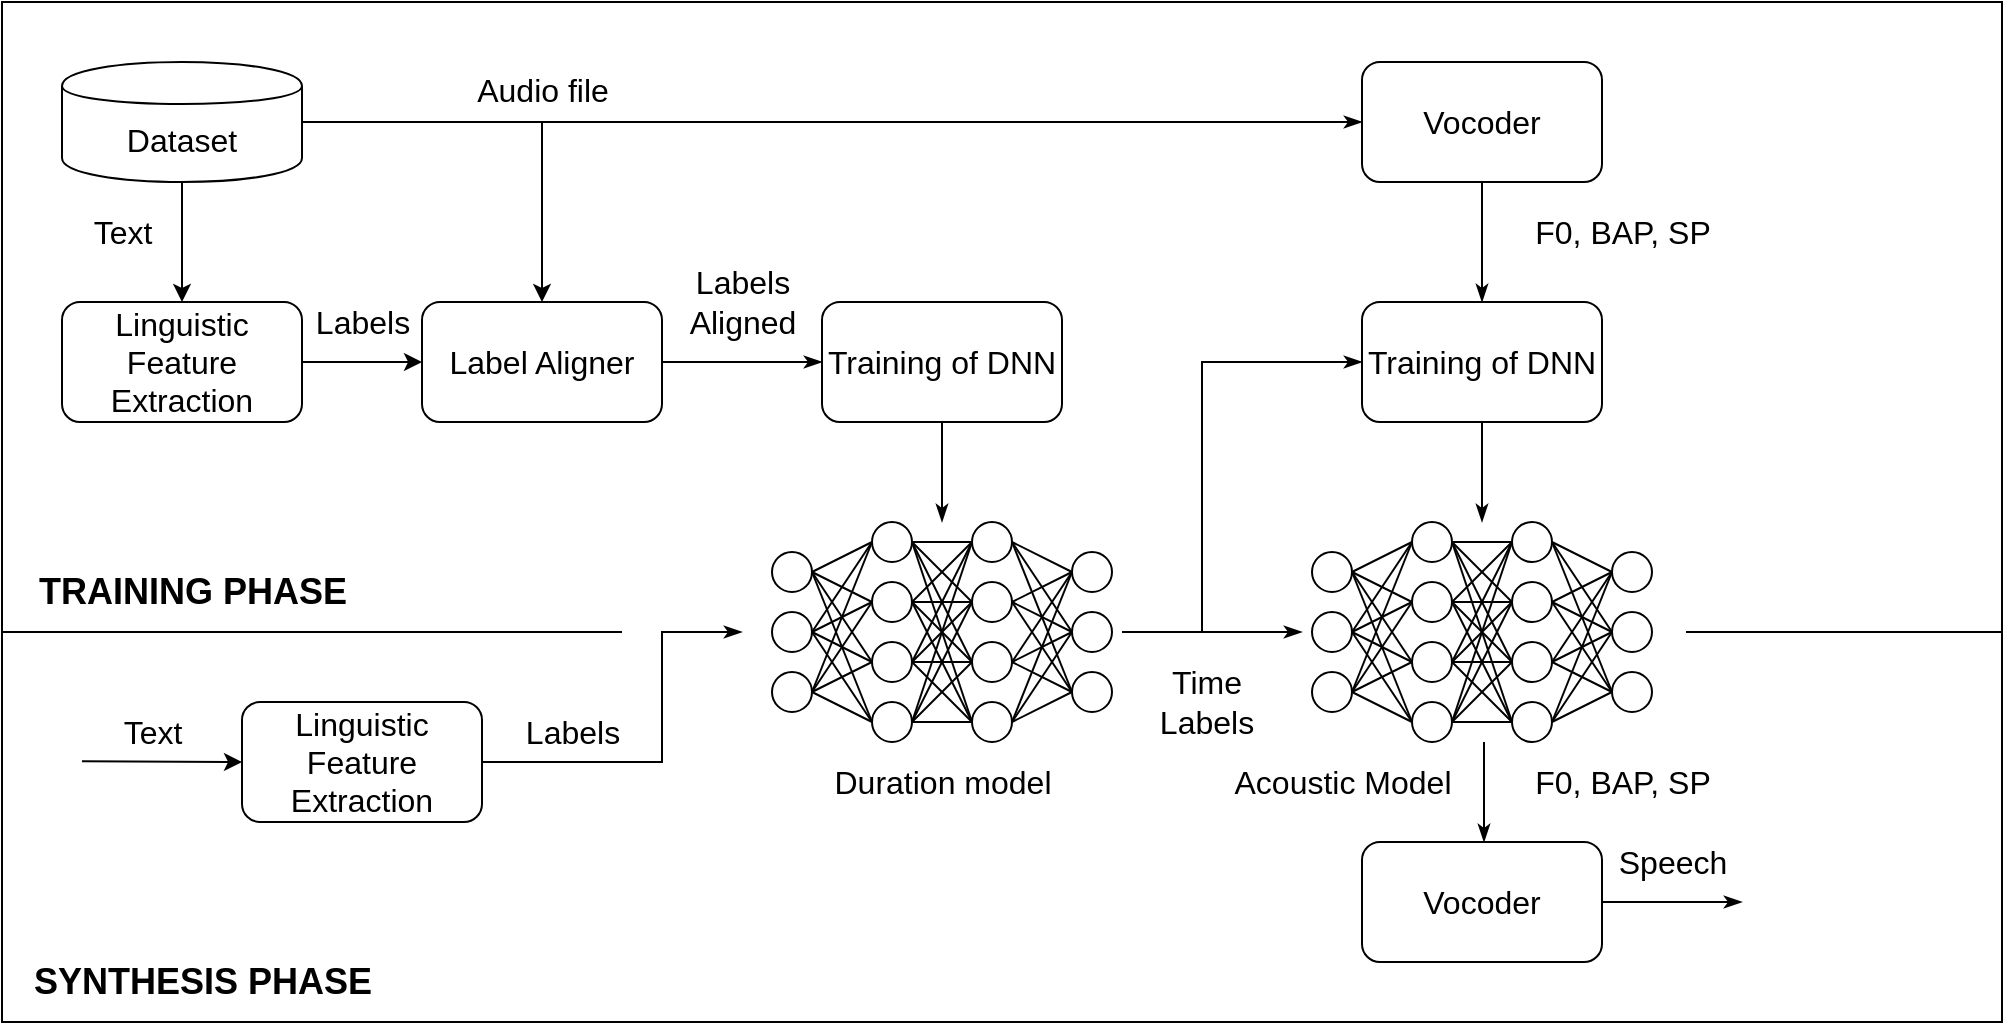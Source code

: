 <mxfile version="13.2.4" type="device"><diagram id="UjUhOoGm28e1XN5tCfjM" name="Page-1"><mxGraphModel dx="2473" dy="1245" grid="1" gridSize="10" guides="1" tooltips="1" connect="1" arrows="1" fold="1" page="0" pageScale="1" pageWidth="827" pageHeight="1169" math="0" shadow="0"><root><mxCell id="0"/><mxCell id="1" style="locked=1;" parent="0"/><mxCell id="4C6PWhhKvB6rwBWuxezW-4" style="edgeStyle=orthogonalEdgeStyle;rounded=0;orthogonalLoop=1;jettySize=auto;html=1;" edge="1" parent="1" source="4C6PWhhKvB6rwBWuxezW-1" target="4C6PWhhKvB6rwBWuxezW-2"><mxGeometry relative="1" as="geometry"/></mxCell><mxCell id="4C6PWhhKvB6rwBWuxezW-6" style="edgeStyle=orthogonalEdgeStyle;rounded=0;orthogonalLoop=1;jettySize=auto;html=1;" edge="1" parent="1" source="4C6PWhhKvB6rwBWuxezW-1" target="4C6PWhhKvB6rwBWuxezW-3"><mxGeometry relative="1" as="geometry"><Array as="points"><mxPoint x="-270"/></Array></mxGeometry></mxCell><mxCell id="4C6PWhhKvB6rwBWuxezW-120" style="edgeStyle=none;rounded=0;orthogonalLoop=1;jettySize=auto;html=1;entryX=0;entryY=0.5;entryDx=0;entryDy=0;startArrow=none;startFill=0;endArrow=classicThin;endFill=1;" edge="1" parent="1" source="4C6PWhhKvB6rwBWuxezW-1" target="4C6PWhhKvB6rwBWuxezW-119"><mxGeometry relative="1" as="geometry"/></mxCell><mxCell id="4C6PWhhKvB6rwBWuxezW-1" value="DATASET" style="shape=cylinder;whiteSpace=wrap;html=1;boundedLbl=1;backgroundOutline=1;" vertex="1" parent="1"><mxGeometry x="-510" y="-30" width="120" height="60" as="geometry"/></mxCell><mxCell id="4C6PWhhKvB6rwBWuxezW-5" value="" style="edgeStyle=orthogonalEdgeStyle;rounded=0;orthogonalLoop=1;jettySize=auto;html=1;" edge="1" parent="1" source="4C6PWhhKvB6rwBWuxezW-2" target="4C6PWhhKvB6rwBWuxezW-3"><mxGeometry relative="1" as="geometry"/></mxCell><mxCell id="4C6PWhhKvB6rwBWuxezW-2" value="&lt;div&gt;Linguistic&lt;/div&gt;&lt;div&gt;Feature&lt;/div&gt;&lt;div&gt;Extraction&lt;/div&gt;" style="rounded=1;whiteSpace=wrap;html=1;" vertex="1" parent="1"><mxGeometry x="-510" y="90" width="120" height="60" as="geometry"/></mxCell><mxCell id="4C6PWhhKvB6rwBWuxezW-121" style="edgeStyle=none;rounded=0;orthogonalLoop=1;jettySize=auto;html=1;startArrow=none;startFill=0;endArrow=classicThin;endFill=1;" edge="1" parent="1" source="4C6PWhhKvB6rwBWuxezW-3" target="4C6PWhhKvB6rwBWuxezW-13"><mxGeometry relative="1" as="geometry"/></mxCell><mxCell id="4C6PWhhKvB6rwBWuxezW-3" value="Label Aligner" style="rounded=1;whiteSpace=wrap;html=1;" vertex="1" parent="1"><mxGeometry x="-330" y="90" width="120" height="60" as="geometry"/></mxCell><mxCell id="4C6PWhhKvB6rwBWuxezW-7" value="Audio file" style="text;html=1;align=center;verticalAlign=middle;resizable=0;points=[];autosize=1;" vertex="1" parent="1"><mxGeometry x="-305" y="-26" width="70" height="20" as="geometry"/></mxCell><mxCell id="4C6PWhhKvB6rwBWuxezW-8" value="Text" style="text;html=1;align=center;verticalAlign=middle;resizable=0;points=[];autosize=1;" vertex="1" parent="1"><mxGeometry x="-490" y="45" width="40" height="20" as="geometry"/></mxCell><mxCell id="4C6PWhhKvB6rwBWuxezW-180" style="edgeStyle=none;rounded=0;orthogonalLoop=1;jettySize=auto;html=1;startArrow=none;startFill=0;endArrow=classicThin;endFill=1;" edge="1" parent="1" source="4C6PWhhKvB6rwBWuxezW-13"><mxGeometry relative="1" as="geometry"><mxPoint x="-70" y="200" as="targetPoint"/></mxGeometry></mxCell><mxCell id="4C6PWhhKvB6rwBWuxezW-13" value="Training of DNN Duration model" style="rounded=1;whiteSpace=wrap;html=1;" vertex="1" parent="1"><mxGeometry x="-130" y="90" width="120" height="60" as="geometry"/></mxCell><mxCell id="4C6PWhhKvB6rwBWuxezW-115" value="" style="group" vertex="1" connectable="0" parent="1"><mxGeometry x="-155" y="200" width="170" height="110" as="geometry"/></mxCell><mxCell id="4C6PWhhKvB6rwBWuxezW-38" style="edgeStyle=none;rounded=0;orthogonalLoop=1;jettySize=auto;html=1;endArrow=none;endFill=0;exitX=1;exitY=0.5;exitDx=0;exitDy=0;" edge="1" parent="4C6PWhhKvB6rwBWuxezW-115" source="4C6PWhhKvB6rwBWuxezW-16"><mxGeometry relative="1" as="geometry"><mxPoint x="50" y="100" as="targetPoint"/></mxGeometry></mxCell><mxCell id="4C6PWhhKvB6rwBWuxezW-14" value="" style="ellipse;whiteSpace=wrap;html=1;aspect=fixed;" vertex="1" parent="4C6PWhhKvB6rwBWuxezW-115"><mxGeometry y="15" width="20" height="20" as="geometry"/></mxCell><mxCell id="4C6PWhhKvB6rwBWuxezW-16" value="" style="ellipse;whiteSpace=wrap;html=1;aspect=fixed;" vertex="1" parent="4C6PWhhKvB6rwBWuxezW-115"><mxGeometry y="45" width="20" height="20" as="geometry"/></mxCell><mxCell id="4C6PWhhKvB6rwBWuxezW-17" value="" style="ellipse;whiteSpace=wrap;html=1;aspect=fixed;" vertex="1" parent="4C6PWhhKvB6rwBWuxezW-115"><mxGeometry y="75" width="20" height="20" as="geometry"/></mxCell><mxCell id="4C6PWhhKvB6rwBWuxezW-47" value="" style="ellipse;whiteSpace=wrap;html=1;aspect=fixed;rotation=-180;" vertex="1" parent="4C6PWhhKvB6rwBWuxezW-115"><mxGeometry x="150" y="75" width="20" height="20" as="geometry"/></mxCell><mxCell id="4C6PWhhKvB6rwBWuxezW-52" value="" style="ellipse;whiteSpace=wrap;html=1;aspect=fixed;rotation=-180;" vertex="1" parent="4C6PWhhKvB6rwBWuxezW-115"><mxGeometry x="150" y="45" width="20" height="20" as="geometry"/></mxCell><mxCell id="4C6PWhhKvB6rwBWuxezW-57" value="" style="ellipse;whiteSpace=wrap;html=1;aspect=fixed;rotation=-180;" vertex="1" parent="4C6PWhhKvB6rwBWuxezW-115"><mxGeometry x="150" y="15" width="20" height="20" as="geometry"/></mxCell><mxCell id="4C6PWhhKvB6rwBWuxezW-58" value="" style="ellipse;whiteSpace=wrap;html=1;aspect=fixed;rotation=-180;" vertex="1" parent="4C6PWhhKvB6rwBWuxezW-115"><mxGeometry x="100" y="90" width="20" height="20" as="geometry"/></mxCell><mxCell id="4C6PWhhKvB6rwBWuxezW-43" style="rounded=0;orthogonalLoop=1;jettySize=auto;html=1;endArrow=none;endFill=0;exitX=1;exitY=0.5;exitDx=0;exitDy=0;entryX=0;entryY=0.5;entryDx=0;entryDy=0;" edge="1" parent="4C6PWhhKvB6rwBWuxezW-115" source="4C6PWhhKvB6rwBWuxezW-47" target="4C6PWhhKvB6rwBWuxezW-58"><mxGeometry relative="1" as="geometry"/></mxCell><mxCell id="4C6PWhhKvB6rwBWuxezW-48" style="edgeStyle=none;rounded=0;orthogonalLoop=1;jettySize=auto;html=1;exitX=1;exitY=0.5;exitDx=0;exitDy=0;entryX=0;entryY=0.5;entryDx=0;entryDy=0;endArrow=none;endFill=0;" edge="1" parent="4C6PWhhKvB6rwBWuxezW-115" source="4C6PWhhKvB6rwBWuxezW-52" target="4C6PWhhKvB6rwBWuxezW-58"><mxGeometry relative="1" as="geometry"/></mxCell><mxCell id="4C6PWhhKvB6rwBWuxezW-53" style="edgeStyle=none;rounded=0;orthogonalLoop=1;jettySize=auto;html=1;entryX=0;entryY=0.5;entryDx=0;entryDy=0;endArrow=none;endFill=0;exitX=1;exitY=0.5;exitDx=0;exitDy=0;" edge="1" parent="4C6PWhhKvB6rwBWuxezW-115" source="4C6PWhhKvB6rwBWuxezW-57" target="4C6PWhhKvB6rwBWuxezW-58"><mxGeometry relative="1" as="geometry"/></mxCell><mxCell id="4C6PWhhKvB6rwBWuxezW-59" value="" style="ellipse;whiteSpace=wrap;html=1;aspect=fixed;rotation=-180;" vertex="1" parent="4C6PWhhKvB6rwBWuxezW-115"><mxGeometry x="100" y="60" width="20" height="20" as="geometry"/></mxCell><mxCell id="4C6PWhhKvB6rwBWuxezW-44" style="edgeStyle=none;rounded=0;orthogonalLoop=1;jettySize=auto;html=1;entryX=0;entryY=0.5;entryDx=0;entryDy=0;endArrow=none;endFill=0;exitX=1;exitY=0.5;exitDx=0;exitDy=0;" edge="1" parent="4C6PWhhKvB6rwBWuxezW-115" source="4C6PWhhKvB6rwBWuxezW-47" target="4C6PWhhKvB6rwBWuxezW-59"><mxGeometry relative="1" as="geometry"/></mxCell><mxCell id="4C6PWhhKvB6rwBWuxezW-49" style="edgeStyle=none;rounded=0;orthogonalLoop=1;jettySize=auto;html=1;exitX=1;exitY=0.5;exitDx=0;exitDy=0;entryX=0;entryY=0.5;entryDx=0;entryDy=0;endArrow=none;endFill=0;" edge="1" parent="4C6PWhhKvB6rwBWuxezW-115" source="4C6PWhhKvB6rwBWuxezW-52" target="4C6PWhhKvB6rwBWuxezW-59"><mxGeometry relative="1" as="geometry"/></mxCell><mxCell id="4C6PWhhKvB6rwBWuxezW-54" style="edgeStyle=none;rounded=0;orthogonalLoop=1;jettySize=auto;html=1;exitX=1;exitY=0.5;exitDx=0;exitDy=0;entryX=0;entryY=0.5;entryDx=0;entryDy=0;endArrow=none;endFill=0;" edge="1" parent="4C6PWhhKvB6rwBWuxezW-115" source="4C6PWhhKvB6rwBWuxezW-57" target="4C6PWhhKvB6rwBWuxezW-59"><mxGeometry relative="1" as="geometry"/></mxCell><mxCell id="4C6PWhhKvB6rwBWuxezW-60" value="" style="ellipse;whiteSpace=wrap;html=1;aspect=fixed;rotation=-180;" vertex="1" parent="4C6PWhhKvB6rwBWuxezW-115"><mxGeometry x="100" y="30" width="20" height="20" as="geometry"/></mxCell><mxCell id="4C6PWhhKvB6rwBWuxezW-45" style="edgeStyle=none;rounded=0;orthogonalLoop=1;jettySize=auto;html=1;exitX=1;exitY=0.5;exitDx=0;exitDy=0;entryX=0;entryY=0.5;entryDx=0;entryDy=0;endArrow=none;endFill=0;" edge="1" parent="4C6PWhhKvB6rwBWuxezW-115" source="4C6PWhhKvB6rwBWuxezW-47" target="4C6PWhhKvB6rwBWuxezW-60"><mxGeometry relative="1" as="geometry"/></mxCell><mxCell id="4C6PWhhKvB6rwBWuxezW-50" style="edgeStyle=none;rounded=0;orthogonalLoop=1;jettySize=auto;html=1;exitX=1;exitY=0.5;exitDx=0;exitDy=0;entryX=0;entryY=0.5;entryDx=0;entryDy=0;endArrow=none;endFill=0;" edge="1" parent="4C6PWhhKvB6rwBWuxezW-115" source="4C6PWhhKvB6rwBWuxezW-52" target="4C6PWhhKvB6rwBWuxezW-60"><mxGeometry relative="1" as="geometry"/></mxCell><mxCell id="4C6PWhhKvB6rwBWuxezW-55" style="edgeStyle=none;rounded=0;orthogonalLoop=1;jettySize=auto;html=1;exitX=1;exitY=0.5;exitDx=0;exitDy=0;endArrow=none;endFill=0;entryX=0;entryY=0.5;entryDx=0;entryDy=0;" edge="1" parent="4C6PWhhKvB6rwBWuxezW-115" source="4C6PWhhKvB6rwBWuxezW-57" target="4C6PWhhKvB6rwBWuxezW-60"><mxGeometry relative="1" as="geometry"><mxPoint x="109" y="42" as="targetPoint"/></mxGeometry></mxCell><mxCell id="4C6PWhhKvB6rwBWuxezW-61" value="" style="ellipse;whiteSpace=wrap;html=1;aspect=fixed;rotation=-180;" vertex="1" parent="4C6PWhhKvB6rwBWuxezW-115"><mxGeometry x="100" width="20" height="20" as="geometry"/></mxCell><mxCell id="4C6PWhhKvB6rwBWuxezW-46" style="edgeStyle=none;rounded=0;orthogonalLoop=1;jettySize=auto;html=1;exitX=1;exitY=0.5;exitDx=0;exitDy=0;entryX=0;entryY=0.5;entryDx=0;entryDy=0;endArrow=none;endFill=0;" edge="1" parent="4C6PWhhKvB6rwBWuxezW-115" source="4C6PWhhKvB6rwBWuxezW-47" target="4C6PWhhKvB6rwBWuxezW-61"><mxGeometry relative="1" as="geometry"/></mxCell><mxCell id="4C6PWhhKvB6rwBWuxezW-51" style="edgeStyle=none;rounded=0;orthogonalLoop=1;jettySize=auto;html=1;endArrow=none;endFill=0;exitX=1;exitY=0.5;exitDx=0;exitDy=0;entryX=0;entryY=0.5;entryDx=0;entryDy=0;" edge="1" parent="4C6PWhhKvB6rwBWuxezW-115" source="4C6PWhhKvB6rwBWuxezW-52" target="4C6PWhhKvB6rwBWuxezW-61"><mxGeometry relative="1" as="geometry"><mxPoint x="110" y="10" as="targetPoint"/></mxGeometry></mxCell><mxCell id="4C6PWhhKvB6rwBWuxezW-56" style="edgeStyle=none;rounded=0;orthogonalLoop=1;jettySize=auto;html=1;exitX=1;exitY=0.5;exitDx=0;exitDy=0;entryX=0;entryY=0.5;entryDx=0;entryDy=0;endArrow=none;endFill=0;" edge="1" parent="4C6PWhhKvB6rwBWuxezW-115" source="4C6PWhhKvB6rwBWuxezW-57" target="4C6PWhhKvB6rwBWuxezW-61"><mxGeometry relative="1" as="geometry"/></mxCell><mxCell id="4C6PWhhKvB6rwBWuxezW-20" value="" style="ellipse;whiteSpace=wrap;html=1;aspect=fixed;" vertex="1" parent="4C6PWhhKvB6rwBWuxezW-115"><mxGeometry x="50" y="60" width="20" height="20" as="geometry"/></mxCell><mxCell id="4C6PWhhKvB6rwBWuxezW-33" style="edgeStyle=none;rounded=0;orthogonalLoop=1;jettySize=auto;html=1;exitX=1;exitY=0.5;exitDx=0;exitDy=0;entryX=0;entryY=0.5;entryDx=0;entryDy=0;endArrow=none;endFill=0;" edge="1" parent="4C6PWhhKvB6rwBWuxezW-115" source="4C6PWhhKvB6rwBWuxezW-14" target="4C6PWhhKvB6rwBWuxezW-20"><mxGeometry relative="1" as="geometry"/></mxCell><mxCell id="4C6PWhhKvB6rwBWuxezW-37" style="edgeStyle=none;rounded=0;orthogonalLoop=1;jettySize=auto;html=1;exitX=1;exitY=0.5;exitDx=0;exitDy=0;entryX=0;entryY=0.5;entryDx=0;entryDy=0;endArrow=none;endFill=0;" edge="1" parent="4C6PWhhKvB6rwBWuxezW-115" source="4C6PWhhKvB6rwBWuxezW-16" target="4C6PWhhKvB6rwBWuxezW-20"><mxGeometry relative="1" as="geometry"/></mxCell><mxCell id="4C6PWhhKvB6rwBWuxezW-41" style="edgeStyle=none;rounded=0;orthogonalLoop=1;jettySize=auto;html=1;exitX=1;exitY=0.5;exitDx=0;exitDy=0;endArrow=none;endFill=0;entryX=0;entryY=0.5;entryDx=0;entryDy=0;" edge="1" parent="4C6PWhhKvB6rwBWuxezW-115" source="4C6PWhhKvB6rwBWuxezW-17" target="4C6PWhhKvB6rwBWuxezW-20"><mxGeometry relative="1" as="geometry"><mxPoint x="51" y="80" as="targetPoint"/></mxGeometry></mxCell><mxCell id="4C6PWhhKvB6rwBWuxezW-74" style="edgeStyle=none;rounded=0;orthogonalLoop=1;jettySize=auto;html=1;exitX=1;exitY=0.5;exitDx=0;exitDy=0;entryX=1;entryY=0.5;entryDx=0;entryDy=0;endArrow=none;endFill=0;" edge="1" parent="4C6PWhhKvB6rwBWuxezW-115" source="4C6PWhhKvB6rwBWuxezW-20" target="4C6PWhhKvB6rwBWuxezW-58"><mxGeometry relative="1" as="geometry"/></mxCell><mxCell id="4C6PWhhKvB6rwBWuxezW-72" style="edgeStyle=none;rounded=0;orthogonalLoop=1;jettySize=auto;html=1;exitX=1;exitY=0.5;exitDx=0;exitDy=0;entryX=1;entryY=0.5;entryDx=0;entryDy=0;endArrow=none;endFill=0;" edge="1" parent="4C6PWhhKvB6rwBWuxezW-115" source="4C6PWhhKvB6rwBWuxezW-20" target="4C6PWhhKvB6rwBWuxezW-59"><mxGeometry relative="1" as="geometry"/></mxCell><mxCell id="4C6PWhhKvB6rwBWuxezW-71" style="edgeStyle=none;rounded=0;orthogonalLoop=1;jettySize=auto;html=1;exitX=1;exitY=0.5;exitDx=0;exitDy=0;entryX=1;entryY=0.5;entryDx=0;entryDy=0;endArrow=none;endFill=0;" edge="1" parent="4C6PWhhKvB6rwBWuxezW-115" source="4C6PWhhKvB6rwBWuxezW-20" target="4C6PWhhKvB6rwBWuxezW-60"><mxGeometry relative="1" as="geometry"/></mxCell><mxCell id="4C6PWhhKvB6rwBWuxezW-73" style="edgeStyle=none;rounded=0;orthogonalLoop=1;jettySize=auto;html=1;exitX=1;exitY=0.5;exitDx=0;exitDy=0;entryX=1;entryY=0.5;entryDx=0;entryDy=0;endArrow=none;endFill=0;" edge="1" parent="4C6PWhhKvB6rwBWuxezW-115" source="4C6PWhhKvB6rwBWuxezW-20" target="4C6PWhhKvB6rwBWuxezW-61"><mxGeometry relative="1" as="geometry"/></mxCell><mxCell id="4C6PWhhKvB6rwBWuxezW-21" value="" style="ellipse;whiteSpace=wrap;html=1;aspect=fixed;" vertex="1" parent="4C6PWhhKvB6rwBWuxezW-115"><mxGeometry x="50" y="90" width="20" height="20" as="geometry"/></mxCell><mxCell id="4C6PWhhKvB6rwBWuxezW-34" style="edgeStyle=none;rounded=0;orthogonalLoop=1;jettySize=auto;html=1;exitX=1;exitY=0.5;exitDx=0;exitDy=0;entryX=0;entryY=0.5;entryDx=0;entryDy=0;endArrow=none;endFill=0;" edge="1" parent="4C6PWhhKvB6rwBWuxezW-115" source="4C6PWhhKvB6rwBWuxezW-14" target="4C6PWhhKvB6rwBWuxezW-21"><mxGeometry relative="1" as="geometry"/></mxCell><mxCell id="4C6PWhhKvB6rwBWuxezW-42" style="edgeStyle=none;rounded=0;orthogonalLoop=1;jettySize=auto;html=1;exitX=1;exitY=0.5;exitDx=0;exitDy=0;entryX=0;entryY=0.5;entryDx=0;entryDy=0;endArrow=none;endFill=0;" edge="1" parent="4C6PWhhKvB6rwBWuxezW-115" source="4C6PWhhKvB6rwBWuxezW-17" target="4C6PWhhKvB6rwBWuxezW-21"><mxGeometry relative="1" as="geometry"/></mxCell><mxCell id="4C6PWhhKvB6rwBWuxezW-76" style="edgeStyle=none;rounded=0;orthogonalLoop=1;jettySize=auto;html=1;exitX=1;exitY=0.5;exitDx=0;exitDy=0;entryX=1;entryY=0.5;entryDx=0;entryDy=0;endArrow=none;endFill=0;" edge="1" parent="4C6PWhhKvB6rwBWuxezW-115" source="4C6PWhhKvB6rwBWuxezW-21" target="4C6PWhhKvB6rwBWuxezW-58"><mxGeometry relative="1" as="geometry"/></mxCell><mxCell id="4C6PWhhKvB6rwBWuxezW-75" style="edgeStyle=none;rounded=0;orthogonalLoop=1;jettySize=auto;html=1;exitX=1;exitY=0.5;exitDx=0;exitDy=0;entryX=1;entryY=0.5;entryDx=0;entryDy=0;endArrow=none;endFill=0;" edge="1" parent="4C6PWhhKvB6rwBWuxezW-115" source="4C6PWhhKvB6rwBWuxezW-21" target="4C6PWhhKvB6rwBWuxezW-59"><mxGeometry relative="1" as="geometry"/></mxCell><mxCell id="4C6PWhhKvB6rwBWuxezW-78" style="edgeStyle=none;rounded=0;orthogonalLoop=1;jettySize=auto;html=1;exitX=1;exitY=0.5;exitDx=0;exitDy=0;entryX=1;entryY=0.5;entryDx=0;entryDy=0;endArrow=none;endFill=0;" edge="1" parent="4C6PWhhKvB6rwBWuxezW-115" source="4C6PWhhKvB6rwBWuxezW-21" target="4C6PWhhKvB6rwBWuxezW-60"><mxGeometry relative="1" as="geometry"/></mxCell><mxCell id="4C6PWhhKvB6rwBWuxezW-79" style="edgeStyle=none;rounded=0;orthogonalLoop=1;jettySize=auto;html=1;exitX=1;exitY=0.5;exitDx=0;exitDy=0;entryX=1;entryY=0.5;entryDx=0;entryDy=0;endArrow=none;endFill=0;" edge="1" parent="4C6PWhhKvB6rwBWuxezW-115" source="4C6PWhhKvB6rwBWuxezW-21" target="4C6PWhhKvB6rwBWuxezW-61"><mxGeometry relative="1" as="geometry"/></mxCell><mxCell id="4C6PWhhKvB6rwBWuxezW-77" style="edgeStyle=none;rounded=0;orthogonalLoop=1;jettySize=auto;html=1;exitX=1;exitY=0.5;exitDx=0;exitDy=0;entryX=1.01;entryY=0.426;entryDx=0;entryDy=0;entryPerimeter=0;endArrow=none;endFill=0;" edge="1" parent="4C6PWhhKvB6rwBWuxezW-115" source="4C6PWhhKvB6rwBWuxezW-21" target="4C6PWhhKvB6rwBWuxezW-21"><mxGeometry relative="1" as="geometry"/></mxCell><mxCell id="4C6PWhhKvB6rwBWuxezW-18" value="" style="ellipse;whiteSpace=wrap;html=1;aspect=fixed;" vertex="1" parent="4C6PWhhKvB6rwBWuxezW-115"><mxGeometry x="50" width="20" height="20" as="geometry"/></mxCell><mxCell id="4C6PWhhKvB6rwBWuxezW-30" style="rounded=0;orthogonalLoop=1;jettySize=auto;html=1;endArrow=none;endFill=0;exitX=1;exitY=0.5;exitDx=0;exitDy=0;entryX=0;entryY=0.5;entryDx=0;entryDy=0;" edge="1" parent="4C6PWhhKvB6rwBWuxezW-115" source="4C6PWhhKvB6rwBWuxezW-14" target="4C6PWhhKvB6rwBWuxezW-18"><mxGeometry relative="1" as="geometry"/></mxCell><mxCell id="4C6PWhhKvB6rwBWuxezW-35" style="edgeStyle=none;rounded=0;orthogonalLoop=1;jettySize=auto;html=1;exitX=1;exitY=0.5;exitDx=0;exitDy=0;entryX=0;entryY=0.5;entryDx=0;entryDy=0;endArrow=none;endFill=0;" edge="1" parent="4C6PWhhKvB6rwBWuxezW-115" source="4C6PWhhKvB6rwBWuxezW-16" target="4C6PWhhKvB6rwBWuxezW-18"><mxGeometry relative="1" as="geometry"/></mxCell><mxCell id="4C6PWhhKvB6rwBWuxezW-39" style="edgeStyle=none;rounded=0;orthogonalLoop=1;jettySize=auto;html=1;entryX=0;entryY=0.5;entryDx=0;entryDy=0;endArrow=none;endFill=0;exitX=1;exitY=0.5;exitDx=0;exitDy=0;" edge="1" parent="4C6PWhhKvB6rwBWuxezW-115" source="4C6PWhhKvB6rwBWuxezW-17" target="4C6PWhhKvB6rwBWuxezW-18"><mxGeometry relative="1" as="geometry"/></mxCell><mxCell id="4C6PWhhKvB6rwBWuxezW-66" style="edgeStyle=none;rounded=0;orthogonalLoop=1;jettySize=auto;html=1;exitX=1;exitY=0.5;exitDx=0;exitDy=0;entryX=1;entryY=0.5;entryDx=0;entryDy=0;endArrow=none;endFill=0;" edge="1" parent="4C6PWhhKvB6rwBWuxezW-115" source="4C6PWhhKvB6rwBWuxezW-18" target="4C6PWhhKvB6rwBWuxezW-58"><mxGeometry relative="1" as="geometry"/></mxCell><mxCell id="4C6PWhhKvB6rwBWuxezW-65" style="edgeStyle=none;rounded=0;orthogonalLoop=1;jettySize=auto;html=1;exitX=1;exitY=0.5;exitDx=0;exitDy=0;entryX=1;entryY=0.5;entryDx=0;entryDy=0;endArrow=none;endFill=0;" edge="1" parent="4C6PWhhKvB6rwBWuxezW-115" source="4C6PWhhKvB6rwBWuxezW-18" target="4C6PWhhKvB6rwBWuxezW-59"><mxGeometry relative="1" as="geometry"/></mxCell><mxCell id="4C6PWhhKvB6rwBWuxezW-64" style="edgeStyle=none;rounded=0;orthogonalLoop=1;jettySize=auto;html=1;exitX=1;exitY=0.5;exitDx=0;exitDy=0;entryX=1;entryY=0.5;entryDx=0;entryDy=0;endArrow=none;endFill=0;" edge="1" parent="4C6PWhhKvB6rwBWuxezW-115" source="4C6PWhhKvB6rwBWuxezW-18" target="4C6PWhhKvB6rwBWuxezW-60"><mxGeometry relative="1" as="geometry"/></mxCell><mxCell id="4C6PWhhKvB6rwBWuxezW-63" style="edgeStyle=none;rounded=0;orthogonalLoop=1;jettySize=auto;html=1;exitX=1;exitY=0.5;exitDx=0;exitDy=0;endArrow=none;endFill=0;" edge="1" parent="4C6PWhhKvB6rwBWuxezW-115" source="4C6PWhhKvB6rwBWuxezW-18" target="4C6PWhhKvB6rwBWuxezW-61"><mxGeometry relative="1" as="geometry"/></mxCell><mxCell id="4C6PWhhKvB6rwBWuxezW-19" value="" style="ellipse;whiteSpace=wrap;html=1;aspect=fixed;" vertex="1" parent="4C6PWhhKvB6rwBWuxezW-115"><mxGeometry x="50" y="30" width="20" height="20" as="geometry"/></mxCell><mxCell id="4C6PWhhKvB6rwBWuxezW-31" style="edgeStyle=none;rounded=0;orthogonalLoop=1;jettySize=auto;html=1;entryX=0;entryY=0.5;entryDx=0;entryDy=0;endArrow=none;endFill=0;exitX=1;exitY=0.5;exitDx=0;exitDy=0;" edge="1" parent="4C6PWhhKvB6rwBWuxezW-115" source="4C6PWhhKvB6rwBWuxezW-14" target="4C6PWhhKvB6rwBWuxezW-19"><mxGeometry relative="1" as="geometry"/></mxCell><mxCell id="4C6PWhhKvB6rwBWuxezW-36" style="edgeStyle=none;rounded=0;orthogonalLoop=1;jettySize=auto;html=1;exitX=1;exitY=0.5;exitDx=0;exitDy=0;entryX=0;entryY=0.5;entryDx=0;entryDy=0;endArrow=none;endFill=0;" edge="1" parent="4C6PWhhKvB6rwBWuxezW-115" source="4C6PWhhKvB6rwBWuxezW-16" target="4C6PWhhKvB6rwBWuxezW-19"><mxGeometry relative="1" as="geometry"/></mxCell><mxCell id="4C6PWhhKvB6rwBWuxezW-40" style="edgeStyle=none;rounded=0;orthogonalLoop=1;jettySize=auto;html=1;exitX=1;exitY=0.5;exitDx=0;exitDy=0;entryX=0;entryY=0.5;entryDx=0;entryDy=0;endArrow=none;endFill=0;" edge="1" parent="4C6PWhhKvB6rwBWuxezW-115" source="4C6PWhhKvB6rwBWuxezW-17" target="4C6PWhhKvB6rwBWuxezW-19"><mxGeometry relative="1" as="geometry"/></mxCell><mxCell id="4C6PWhhKvB6rwBWuxezW-70" style="edgeStyle=none;rounded=0;orthogonalLoop=1;jettySize=auto;html=1;exitX=1;exitY=0.5;exitDx=0;exitDy=0;entryX=1;entryY=0.5;entryDx=0;entryDy=0;endArrow=none;endFill=0;" edge="1" parent="4C6PWhhKvB6rwBWuxezW-115" source="4C6PWhhKvB6rwBWuxezW-19" target="4C6PWhhKvB6rwBWuxezW-58"><mxGeometry relative="1" as="geometry"/></mxCell><mxCell id="4C6PWhhKvB6rwBWuxezW-69" style="edgeStyle=none;rounded=0;orthogonalLoop=1;jettySize=auto;html=1;exitX=1;exitY=0.5;exitDx=0;exitDy=0;entryX=1;entryY=0.5;entryDx=0;entryDy=0;endArrow=none;endFill=0;" edge="1" parent="4C6PWhhKvB6rwBWuxezW-115" source="4C6PWhhKvB6rwBWuxezW-19" target="4C6PWhhKvB6rwBWuxezW-59"><mxGeometry relative="1" as="geometry"/></mxCell><mxCell id="4C6PWhhKvB6rwBWuxezW-68" style="edgeStyle=none;rounded=0;orthogonalLoop=1;jettySize=auto;html=1;exitX=1;exitY=0.5;exitDx=0;exitDy=0;entryX=1;entryY=0.5;entryDx=0;entryDy=0;endArrow=none;endFill=0;" edge="1" parent="4C6PWhhKvB6rwBWuxezW-115" source="4C6PWhhKvB6rwBWuxezW-19" target="4C6PWhhKvB6rwBWuxezW-60"><mxGeometry relative="1" as="geometry"/></mxCell><mxCell id="4C6PWhhKvB6rwBWuxezW-67" style="edgeStyle=none;rounded=0;orthogonalLoop=1;jettySize=auto;html=1;exitX=1;exitY=0.5;exitDx=0;exitDy=0;entryX=1;entryY=0.5;entryDx=0;entryDy=0;endArrow=none;endFill=0;" edge="1" parent="4C6PWhhKvB6rwBWuxezW-115" source="4C6PWhhKvB6rwBWuxezW-19" target="4C6PWhhKvB6rwBWuxezW-61"><mxGeometry relative="1" as="geometry"/></mxCell><mxCell id="4C6PWhhKvB6rwBWuxezW-183" style="edgeStyle=none;rounded=0;orthogonalLoop=1;jettySize=auto;html=1;startArrow=none;startFill=0;endArrow=classicThin;endFill=1;" edge="1" parent="1" source="4C6PWhhKvB6rwBWuxezW-119" target="4C6PWhhKvB6rwBWuxezW-122"><mxGeometry relative="1" as="geometry"/></mxCell><mxCell id="4C6PWhhKvB6rwBWuxezW-119" value="Vocoder" style="rounded=1;whiteSpace=wrap;html=1;" vertex="1" parent="1"><mxGeometry x="140" y="-30" width="120" height="60" as="geometry"/></mxCell><mxCell id="4C6PWhhKvB6rwBWuxezW-181" style="edgeStyle=none;rounded=0;orthogonalLoop=1;jettySize=auto;html=1;startArrow=none;startFill=0;endArrow=classicThin;endFill=1;" edge="1" parent="1" source="4C6PWhhKvB6rwBWuxezW-122"><mxGeometry relative="1" as="geometry"><mxPoint x="200" y="200" as="targetPoint"/></mxGeometry></mxCell><mxCell id="4C6PWhhKvB6rwBWuxezW-122" value="Training of DNN Acoustic model" style="rounded=1;whiteSpace=wrap;html=1;" vertex="1" parent="1"><mxGeometry x="140" y="90" width="120" height="60" as="geometry"/></mxCell><mxCell id="4C6PWhhKvB6rwBWuxezW-123" value="" style="group" vertex="1" connectable="0" parent="1"><mxGeometry x="115" y="200" width="170" height="110" as="geometry"/></mxCell><mxCell id="4C6PWhhKvB6rwBWuxezW-124" style="edgeStyle=none;rounded=0;orthogonalLoop=1;jettySize=auto;html=1;endArrow=none;endFill=0;exitX=1;exitY=0.5;exitDx=0;exitDy=0;" edge="1" parent="4C6PWhhKvB6rwBWuxezW-123" source="4C6PWhhKvB6rwBWuxezW-126"><mxGeometry relative="1" as="geometry"><mxPoint x="50" y="100" as="targetPoint"/></mxGeometry></mxCell><mxCell id="4C6PWhhKvB6rwBWuxezW-125" value="" style="ellipse;whiteSpace=wrap;html=1;aspect=fixed;" vertex="1" parent="4C6PWhhKvB6rwBWuxezW-123"><mxGeometry y="15" width="20" height="20" as="geometry"/></mxCell><mxCell id="4C6PWhhKvB6rwBWuxezW-126" value="" style="ellipse;whiteSpace=wrap;html=1;aspect=fixed;" vertex="1" parent="4C6PWhhKvB6rwBWuxezW-123"><mxGeometry y="45" width="20" height="20" as="geometry"/></mxCell><mxCell id="4C6PWhhKvB6rwBWuxezW-127" value="" style="ellipse;whiteSpace=wrap;html=1;aspect=fixed;" vertex="1" parent="4C6PWhhKvB6rwBWuxezW-123"><mxGeometry y="75" width="20" height="20" as="geometry"/></mxCell><mxCell id="4C6PWhhKvB6rwBWuxezW-128" value="" style="ellipse;whiteSpace=wrap;html=1;aspect=fixed;rotation=-180;" vertex="1" parent="4C6PWhhKvB6rwBWuxezW-123"><mxGeometry x="150" y="75" width="20" height="20" as="geometry"/></mxCell><mxCell id="4C6PWhhKvB6rwBWuxezW-129" value="" style="ellipse;whiteSpace=wrap;html=1;aspect=fixed;rotation=-180;" vertex="1" parent="4C6PWhhKvB6rwBWuxezW-123"><mxGeometry x="150" y="45" width="20" height="20" as="geometry"/></mxCell><mxCell id="4C6PWhhKvB6rwBWuxezW-130" value="" style="ellipse;whiteSpace=wrap;html=1;aspect=fixed;rotation=-180;" vertex="1" parent="4C6PWhhKvB6rwBWuxezW-123"><mxGeometry x="150" y="15" width="20" height="20" as="geometry"/></mxCell><mxCell id="4C6PWhhKvB6rwBWuxezW-131" value="" style="ellipse;whiteSpace=wrap;html=1;aspect=fixed;rotation=-180;" vertex="1" parent="4C6PWhhKvB6rwBWuxezW-123"><mxGeometry x="100" y="90" width="20" height="20" as="geometry"/></mxCell><mxCell id="4C6PWhhKvB6rwBWuxezW-132" style="rounded=0;orthogonalLoop=1;jettySize=auto;html=1;endArrow=none;endFill=0;exitX=1;exitY=0.5;exitDx=0;exitDy=0;entryX=0;entryY=0.5;entryDx=0;entryDy=0;" edge="1" parent="4C6PWhhKvB6rwBWuxezW-123" source="4C6PWhhKvB6rwBWuxezW-128" target="4C6PWhhKvB6rwBWuxezW-131"><mxGeometry relative="1" as="geometry"/></mxCell><mxCell id="4C6PWhhKvB6rwBWuxezW-133" style="edgeStyle=none;rounded=0;orthogonalLoop=1;jettySize=auto;html=1;exitX=1;exitY=0.5;exitDx=0;exitDy=0;entryX=0;entryY=0.5;entryDx=0;entryDy=0;endArrow=none;endFill=0;" edge="1" parent="4C6PWhhKvB6rwBWuxezW-123" source="4C6PWhhKvB6rwBWuxezW-129" target="4C6PWhhKvB6rwBWuxezW-131"><mxGeometry relative="1" as="geometry"/></mxCell><mxCell id="4C6PWhhKvB6rwBWuxezW-134" style="edgeStyle=none;rounded=0;orthogonalLoop=1;jettySize=auto;html=1;entryX=0;entryY=0.5;entryDx=0;entryDy=0;endArrow=none;endFill=0;exitX=1;exitY=0.5;exitDx=0;exitDy=0;" edge="1" parent="4C6PWhhKvB6rwBWuxezW-123" source="4C6PWhhKvB6rwBWuxezW-130" target="4C6PWhhKvB6rwBWuxezW-131"><mxGeometry relative="1" as="geometry"/></mxCell><mxCell id="4C6PWhhKvB6rwBWuxezW-135" value="" style="ellipse;whiteSpace=wrap;html=1;aspect=fixed;rotation=-180;" vertex="1" parent="4C6PWhhKvB6rwBWuxezW-123"><mxGeometry x="100" y="60" width="20" height="20" as="geometry"/></mxCell><mxCell id="4C6PWhhKvB6rwBWuxezW-136" style="edgeStyle=none;rounded=0;orthogonalLoop=1;jettySize=auto;html=1;entryX=0;entryY=0.5;entryDx=0;entryDy=0;endArrow=none;endFill=0;exitX=1;exitY=0.5;exitDx=0;exitDy=0;" edge="1" parent="4C6PWhhKvB6rwBWuxezW-123" source="4C6PWhhKvB6rwBWuxezW-128" target="4C6PWhhKvB6rwBWuxezW-135"><mxGeometry relative="1" as="geometry"/></mxCell><mxCell id="4C6PWhhKvB6rwBWuxezW-137" style="edgeStyle=none;rounded=0;orthogonalLoop=1;jettySize=auto;html=1;exitX=1;exitY=0.5;exitDx=0;exitDy=0;entryX=0;entryY=0.5;entryDx=0;entryDy=0;endArrow=none;endFill=0;" edge="1" parent="4C6PWhhKvB6rwBWuxezW-123" source="4C6PWhhKvB6rwBWuxezW-129" target="4C6PWhhKvB6rwBWuxezW-135"><mxGeometry relative="1" as="geometry"/></mxCell><mxCell id="4C6PWhhKvB6rwBWuxezW-138" style="edgeStyle=none;rounded=0;orthogonalLoop=1;jettySize=auto;html=1;exitX=1;exitY=0.5;exitDx=0;exitDy=0;entryX=0;entryY=0.5;entryDx=0;entryDy=0;endArrow=none;endFill=0;" edge="1" parent="4C6PWhhKvB6rwBWuxezW-123" source="4C6PWhhKvB6rwBWuxezW-130" target="4C6PWhhKvB6rwBWuxezW-135"><mxGeometry relative="1" as="geometry"/></mxCell><mxCell id="4C6PWhhKvB6rwBWuxezW-139" value="" style="ellipse;whiteSpace=wrap;html=1;aspect=fixed;rotation=-180;" vertex="1" parent="4C6PWhhKvB6rwBWuxezW-123"><mxGeometry x="100" y="30" width="20" height="20" as="geometry"/></mxCell><mxCell id="4C6PWhhKvB6rwBWuxezW-140" style="edgeStyle=none;rounded=0;orthogonalLoop=1;jettySize=auto;html=1;exitX=1;exitY=0.5;exitDx=0;exitDy=0;entryX=0;entryY=0.5;entryDx=0;entryDy=0;endArrow=none;endFill=0;" edge="1" parent="4C6PWhhKvB6rwBWuxezW-123" source="4C6PWhhKvB6rwBWuxezW-128" target="4C6PWhhKvB6rwBWuxezW-139"><mxGeometry relative="1" as="geometry"/></mxCell><mxCell id="4C6PWhhKvB6rwBWuxezW-141" style="edgeStyle=none;rounded=0;orthogonalLoop=1;jettySize=auto;html=1;exitX=1;exitY=0.5;exitDx=0;exitDy=0;entryX=0;entryY=0.5;entryDx=0;entryDy=0;endArrow=none;endFill=0;" edge="1" parent="4C6PWhhKvB6rwBWuxezW-123" source="4C6PWhhKvB6rwBWuxezW-129" target="4C6PWhhKvB6rwBWuxezW-139"><mxGeometry relative="1" as="geometry"/></mxCell><mxCell id="4C6PWhhKvB6rwBWuxezW-142" style="edgeStyle=none;rounded=0;orthogonalLoop=1;jettySize=auto;html=1;exitX=1;exitY=0.5;exitDx=0;exitDy=0;endArrow=none;endFill=0;entryX=0;entryY=0.5;entryDx=0;entryDy=0;" edge="1" parent="4C6PWhhKvB6rwBWuxezW-123" source="4C6PWhhKvB6rwBWuxezW-130" target="4C6PWhhKvB6rwBWuxezW-139"><mxGeometry relative="1" as="geometry"><mxPoint x="109" y="42" as="targetPoint"/></mxGeometry></mxCell><mxCell id="4C6PWhhKvB6rwBWuxezW-143" value="" style="ellipse;whiteSpace=wrap;html=1;aspect=fixed;rotation=-180;" vertex="1" parent="4C6PWhhKvB6rwBWuxezW-123"><mxGeometry x="100" width="20" height="20" as="geometry"/></mxCell><mxCell id="4C6PWhhKvB6rwBWuxezW-144" style="edgeStyle=none;rounded=0;orthogonalLoop=1;jettySize=auto;html=1;exitX=1;exitY=0.5;exitDx=0;exitDy=0;entryX=0;entryY=0.5;entryDx=0;entryDy=0;endArrow=none;endFill=0;" edge="1" parent="4C6PWhhKvB6rwBWuxezW-123" source="4C6PWhhKvB6rwBWuxezW-128" target="4C6PWhhKvB6rwBWuxezW-143"><mxGeometry relative="1" as="geometry"/></mxCell><mxCell id="4C6PWhhKvB6rwBWuxezW-145" style="edgeStyle=none;rounded=0;orthogonalLoop=1;jettySize=auto;html=1;endArrow=none;endFill=0;exitX=1;exitY=0.5;exitDx=0;exitDy=0;entryX=0;entryY=0.5;entryDx=0;entryDy=0;" edge="1" parent="4C6PWhhKvB6rwBWuxezW-123" source="4C6PWhhKvB6rwBWuxezW-129" target="4C6PWhhKvB6rwBWuxezW-143"><mxGeometry relative="1" as="geometry"><mxPoint x="110" y="10" as="targetPoint"/></mxGeometry></mxCell><mxCell id="4C6PWhhKvB6rwBWuxezW-146" style="edgeStyle=none;rounded=0;orthogonalLoop=1;jettySize=auto;html=1;exitX=1;exitY=0.5;exitDx=0;exitDy=0;entryX=0;entryY=0.5;entryDx=0;entryDy=0;endArrow=none;endFill=0;" edge="1" parent="4C6PWhhKvB6rwBWuxezW-123" source="4C6PWhhKvB6rwBWuxezW-130" target="4C6PWhhKvB6rwBWuxezW-143"><mxGeometry relative="1" as="geometry"/></mxCell><mxCell id="4C6PWhhKvB6rwBWuxezW-147" value="" style="ellipse;whiteSpace=wrap;html=1;aspect=fixed;" vertex="1" parent="4C6PWhhKvB6rwBWuxezW-123"><mxGeometry x="50" y="60" width="20" height="20" as="geometry"/></mxCell><mxCell id="4C6PWhhKvB6rwBWuxezW-148" style="edgeStyle=none;rounded=0;orthogonalLoop=1;jettySize=auto;html=1;exitX=1;exitY=0.5;exitDx=0;exitDy=0;entryX=0;entryY=0.5;entryDx=0;entryDy=0;endArrow=none;endFill=0;" edge="1" parent="4C6PWhhKvB6rwBWuxezW-123" source="4C6PWhhKvB6rwBWuxezW-125" target="4C6PWhhKvB6rwBWuxezW-147"><mxGeometry relative="1" as="geometry"/></mxCell><mxCell id="4C6PWhhKvB6rwBWuxezW-149" style="edgeStyle=none;rounded=0;orthogonalLoop=1;jettySize=auto;html=1;exitX=1;exitY=0.5;exitDx=0;exitDy=0;entryX=0;entryY=0.5;entryDx=0;entryDy=0;endArrow=none;endFill=0;" edge="1" parent="4C6PWhhKvB6rwBWuxezW-123" source="4C6PWhhKvB6rwBWuxezW-126" target="4C6PWhhKvB6rwBWuxezW-147"><mxGeometry relative="1" as="geometry"/></mxCell><mxCell id="4C6PWhhKvB6rwBWuxezW-150" style="edgeStyle=none;rounded=0;orthogonalLoop=1;jettySize=auto;html=1;exitX=1;exitY=0.5;exitDx=0;exitDy=0;endArrow=none;endFill=0;entryX=0;entryY=0.5;entryDx=0;entryDy=0;" edge="1" parent="4C6PWhhKvB6rwBWuxezW-123" source="4C6PWhhKvB6rwBWuxezW-127" target="4C6PWhhKvB6rwBWuxezW-147"><mxGeometry relative="1" as="geometry"><mxPoint x="51" y="80" as="targetPoint"/></mxGeometry></mxCell><mxCell id="4C6PWhhKvB6rwBWuxezW-151" style="edgeStyle=none;rounded=0;orthogonalLoop=1;jettySize=auto;html=1;exitX=1;exitY=0.5;exitDx=0;exitDy=0;entryX=1;entryY=0.5;entryDx=0;entryDy=0;endArrow=none;endFill=0;" edge="1" parent="4C6PWhhKvB6rwBWuxezW-123" source="4C6PWhhKvB6rwBWuxezW-147" target="4C6PWhhKvB6rwBWuxezW-131"><mxGeometry relative="1" as="geometry"/></mxCell><mxCell id="4C6PWhhKvB6rwBWuxezW-152" style="edgeStyle=none;rounded=0;orthogonalLoop=1;jettySize=auto;html=1;exitX=1;exitY=0.5;exitDx=0;exitDy=0;entryX=1;entryY=0.5;entryDx=0;entryDy=0;endArrow=none;endFill=0;" edge="1" parent="4C6PWhhKvB6rwBWuxezW-123" source="4C6PWhhKvB6rwBWuxezW-147" target="4C6PWhhKvB6rwBWuxezW-135"><mxGeometry relative="1" as="geometry"/></mxCell><mxCell id="4C6PWhhKvB6rwBWuxezW-153" style="edgeStyle=none;rounded=0;orthogonalLoop=1;jettySize=auto;html=1;exitX=1;exitY=0.5;exitDx=0;exitDy=0;entryX=1;entryY=0.5;entryDx=0;entryDy=0;endArrow=none;endFill=0;" edge="1" parent="4C6PWhhKvB6rwBWuxezW-123" source="4C6PWhhKvB6rwBWuxezW-147" target="4C6PWhhKvB6rwBWuxezW-139"><mxGeometry relative="1" as="geometry"/></mxCell><mxCell id="4C6PWhhKvB6rwBWuxezW-154" style="edgeStyle=none;rounded=0;orthogonalLoop=1;jettySize=auto;html=1;exitX=1;exitY=0.5;exitDx=0;exitDy=0;entryX=1;entryY=0.5;entryDx=0;entryDy=0;endArrow=none;endFill=0;" edge="1" parent="4C6PWhhKvB6rwBWuxezW-123" source="4C6PWhhKvB6rwBWuxezW-147" target="4C6PWhhKvB6rwBWuxezW-143"><mxGeometry relative="1" as="geometry"/></mxCell><mxCell id="4C6PWhhKvB6rwBWuxezW-155" value="" style="ellipse;whiteSpace=wrap;html=1;aspect=fixed;" vertex="1" parent="4C6PWhhKvB6rwBWuxezW-123"><mxGeometry x="50" y="90" width="20" height="20" as="geometry"/></mxCell><mxCell id="4C6PWhhKvB6rwBWuxezW-156" style="edgeStyle=none;rounded=0;orthogonalLoop=1;jettySize=auto;html=1;exitX=1;exitY=0.5;exitDx=0;exitDy=0;entryX=0;entryY=0.5;entryDx=0;entryDy=0;endArrow=none;endFill=0;" edge="1" parent="4C6PWhhKvB6rwBWuxezW-123" source="4C6PWhhKvB6rwBWuxezW-125" target="4C6PWhhKvB6rwBWuxezW-155"><mxGeometry relative="1" as="geometry"/></mxCell><mxCell id="4C6PWhhKvB6rwBWuxezW-157" style="edgeStyle=none;rounded=0;orthogonalLoop=1;jettySize=auto;html=1;exitX=1;exitY=0.5;exitDx=0;exitDy=0;entryX=0;entryY=0.5;entryDx=0;entryDy=0;endArrow=none;endFill=0;" edge="1" parent="4C6PWhhKvB6rwBWuxezW-123" source="4C6PWhhKvB6rwBWuxezW-127" target="4C6PWhhKvB6rwBWuxezW-155"><mxGeometry relative="1" as="geometry"/></mxCell><mxCell id="4C6PWhhKvB6rwBWuxezW-158" style="edgeStyle=none;rounded=0;orthogonalLoop=1;jettySize=auto;html=1;exitX=1;exitY=0.5;exitDx=0;exitDy=0;entryX=1;entryY=0.5;entryDx=0;entryDy=0;endArrow=none;endFill=0;" edge="1" parent="4C6PWhhKvB6rwBWuxezW-123" source="4C6PWhhKvB6rwBWuxezW-155" target="4C6PWhhKvB6rwBWuxezW-131"><mxGeometry relative="1" as="geometry"/></mxCell><mxCell id="4C6PWhhKvB6rwBWuxezW-159" style="edgeStyle=none;rounded=0;orthogonalLoop=1;jettySize=auto;html=1;exitX=1;exitY=0.5;exitDx=0;exitDy=0;entryX=1;entryY=0.5;entryDx=0;entryDy=0;endArrow=none;endFill=0;" edge="1" parent="4C6PWhhKvB6rwBWuxezW-123" source="4C6PWhhKvB6rwBWuxezW-155" target="4C6PWhhKvB6rwBWuxezW-135"><mxGeometry relative="1" as="geometry"/></mxCell><mxCell id="4C6PWhhKvB6rwBWuxezW-160" style="edgeStyle=none;rounded=0;orthogonalLoop=1;jettySize=auto;html=1;exitX=1;exitY=0.5;exitDx=0;exitDy=0;entryX=1;entryY=0.5;entryDx=0;entryDy=0;endArrow=none;endFill=0;" edge="1" parent="4C6PWhhKvB6rwBWuxezW-123" source="4C6PWhhKvB6rwBWuxezW-155" target="4C6PWhhKvB6rwBWuxezW-139"><mxGeometry relative="1" as="geometry"/></mxCell><mxCell id="4C6PWhhKvB6rwBWuxezW-161" style="edgeStyle=none;rounded=0;orthogonalLoop=1;jettySize=auto;html=1;exitX=1;exitY=0.5;exitDx=0;exitDy=0;entryX=1;entryY=0.5;entryDx=0;entryDy=0;endArrow=none;endFill=0;" edge="1" parent="4C6PWhhKvB6rwBWuxezW-123" source="4C6PWhhKvB6rwBWuxezW-155" target="4C6PWhhKvB6rwBWuxezW-143"><mxGeometry relative="1" as="geometry"/></mxCell><mxCell id="4C6PWhhKvB6rwBWuxezW-162" style="edgeStyle=none;rounded=0;orthogonalLoop=1;jettySize=auto;html=1;exitX=1;exitY=0.5;exitDx=0;exitDy=0;entryX=1.01;entryY=0.426;entryDx=0;entryDy=0;entryPerimeter=0;endArrow=none;endFill=0;" edge="1" parent="4C6PWhhKvB6rwBWuxezW-123" source="4C6PWhhKvB6rwBWuxezW-155" target="4C6PWhhKvB6rwBWuxezW-155"><mxGeometry relative="1" as="geometry"/></mxCell><mxCell id="4C6PWhhKvB6rwBWuxezW-163" value="" style="ellipse;whiteSpace=wrap;html=1;aspect=fixed;" vertex="1" parent="4C6PWhhKvB6rwBWuxezW-123"><mxGeometry x="50" width="20" height="20" as="geometry"/></mxCell><mxCell id="4C6PWhhKvB6rwBWuxezW-164" style="rounded=0;orthogonalLoop=1;jettySize=auto;html=1;endArrow=none;endFill=0;exitX=1;exitY=0.5;exitDx=0;exitDy=0;entryX=0;entryY=0.5;entryDx=0;entryDy=0;" edge="1" parent="4C6PWhhKvB6rwBWuxezW-123" source="4C6PWhhKvB6rwBWuxezW-125" target="4C6PWhhKvB6rwBWuxezW-163"><mxGeometry relative="1" as="geometry"/></mxCell><mxCell id="4C6PWhhKvB6rwBWuxezW-165" style="edgeStyle=none;rounded=0;orthogonalLoop=1;jettySize=auto;html=1;exitX=1;exitY=0.5;exitDx=0;exitDy=0;entryX=0;entryY=0.5;entryDx=0;entryDy=0;endArrow=none;endFill=0;" edge="1" parent="4C6PWhhKvB6rwBWuxezW-123" source="4C6PWhhKvB6rwBWuxezW-126" target="4C6PWhhKvB6rwBWuxezW-163"><mxGeometry relative="1" as="geometry"/></mxCell><mxCell id="4C6PWhhKvB6rwBWuxezW-166" style="edgeStyle=none;rounded=0;orthogonalLoop=1;jettySize=auto;html=1;entryX=0;entryY=0.5;entryDx=0;entryDy=0;endArrow=none;endFill=0;exitX=1;exitY=0.5;exitDx=0;exitDy=0;" edge="1" parent="4C6PWhhKvB6rwBWuxezW-123" source="4C6PWhhKvB6rwBWuxezW-127" target="4C6PWhhKvB6rwBWuxezW-163"><mxGeometry relative="1" as="geometry"/></mxCell><mxCell id="4C6PWhhKvB6rwBWuxezW-167" style="edgeStyle=none;rounded=0;orthogonalLoop=1;jettySize=auto;html=1;exitX=1;exitY=0.5;exitDx=0;exitDy=0;entryX=1;entryY=0.5;entryDx=0;entryDy=0;endArrow=none;endFill=0;" edge="1" parent="4C6PWhhKvB6rwBWuxezW-123" source="4C6PWhhKvB6rwBWuxezW-163" target="4C6PWhhKvB6rwBWuxezW-131"><mxGeometry relative="1" as="geometry"/></mxCell><mxCell id="4C6PWhhKvB6rwBWuxezW-168" style="edgeStyle=none;rounded=0;orthogonalLoop=1;jettySize=auto;html=1;exitX=1;exitY=0.5;exitDx=0;exitDy=0;entryX=1;entryY=0.5;entryDx=0;entryDy=0;endArrow=none;endFill=0;" edge="1" parent="4C6PWhhKvB6rwBWuxezW-123" source="4C6PWhhKvB6rwBWuxezW-163" target="4C6PWhhKvB6rwBWuxezW-135"><mxGeometry relative="1" as="geometry"/></mxCell><mxCell id="4C6PWhhKvB6rwBWuxezW-169" style="edgeStyle=none;rounded=0;orthogonalLoop=1;jettySize=auto;html=1;exitX=1;exitY=0.5;exitDx=0;exitDy=0;entryX=1;entryY=0.5;entryDx=0;entryDy=0;endArrow=none;endFill=0;" edge="1" parent="4C6PWhhKvB6rwBWuxezW-123" source="4C6PWhhKvB6rwBWuxezW-163" target="4C6PWhhKvB6rwBWuxezW-139"><mxGeometry relative="1" as="geometry"/></mxCell><mxCell id="4C6PWhhKvB6rwBWuxezW-170" style="edgeStyle=none;rounded=0;orthogonalLoop=1;jettySize=auto;html=1;exitX=1;exitY=0.5;exitDx=0;exitDy=0;endArrow=none;endFill=0;" edge="1" parent="4C6PWhhKvB6rwBWuxezW-123" source="4C6PWhhKvB6rwBWuxezW-163" target="4C6PWhhKvB6rwBWuxezW-143"><mxGeometry relative="1" as="geometry"/></mxCell><mxCell id="4C6PWhhKvB6rwBWuxezW-171" value="" style="ellipse;whiteSpace=wrap;html=1;aspect=fixed;" vertex="1" parent="4C6PWhhKvB6rwBWuxezW-123"><mxGeometry x="50" y="30" width="20" height="20" as="geometry"/></mxCell><mxCell id="4C6PWhhKvB6rwBWuxezW-172" style="edgeStyle=none;rounded=0;orthogonalLoop=1;jettySize=auto;html=1;entryX=0;entryY=0.5;entryDx=0;entryDy=0;endArrow=none;endFill=0;exitX=1;exitY=0.5;exitDx=0;exitDy=0;" edge="1" parent="4C6PWhhKvB6rwBWuxezW-123" source="4C6PWhhKvB6rwBWuxezW-125" target="4C6PWhhKvB6rwBWuxezW-171"><mxGeometry relative="1" as="geometry"/></mxCell><mxCell id="4C6PWhhKvB6rwBWuxezW-173" style="edgeStyle=none;rounded=0;orthogonalLoop=1;jettySize=auto;html=1;exitX=1;exitY=0.5;exitDx=0;exitDy=0;entryX=0;entryY=0.5;entryDx=0;entryDy=0;endArrow=none;endFill=0;" edge="1" parent="4C6PWhhKvB6rwBWuxezW-123" source="4C6PWhhKvB6rwBWuxezW-126" target="4C6PWhhKvB6rwBWuxezW-171"><mxGeometry relative="1" as="geometry"/></mxCell><mxCell id="4C6PWhhKvB6rwBWuxezW-174" style="edgeStyle=none;rounded=0;orthogonalLoop=1;jettySize=auto;html=1;exitX=1;exitY=0.5;exitDx=0;exitDy=0;entryX=0;entryY=0.5;entryDx=0;entryDy=0;endArrow=none;endFill=0;" edge="1" parent="4C6PWhhKvB6rwBWuxezW-123" source="4C6PWhhKvB6rwBWuxezW-127" target="4C6PWhhKvB6rwBWuxezW-171"><mxGeometry relative="1" as="geometry"/></mxCell><mxCell id="4C6PWhhKvB6rwBWuxezW-175" style="edgeStyle=none;rounded=0;orthogonalLoop=1;jettySize=auto;html=1;exitX=1;exitY=0.5;exitDx=0;exitDy=0;entryX=1;entryY=0.5;entryDx=0;entryDy=0;endArrow=none;endFill=0;" edge="1" parent="4C6PWhhKvB6rwBWuxezW-123" source="4C6PWhhKvB6rwBWuxezW-171" target="4C6PWhhKvB6rwBWuxezW-131"><mxGeometry relative="1" as="geometry"/></mxCell><mxCell id="4C6PWhhKvB6rwBWuxezW-176" style="edgeStyle=none;rounded=0;orthogonalLoop=1;jettySize=auto;html=1;exitX=1;exitY=0.5;exitDx=0;exitDy=0;entryX=1;entryY=0.5;entryDx=0;entryDy=0;endArrow=none;endFill=0;" edge="1" parent="4C6PWhhKvB6rwBWuxezW-123" source="4C6PWhhKvB6rwBWuxezW-171" target="4C6PWhhKvB6rwBWuxezW-135"><mxGeometry relative="1" as="geometry"/></mxCell><mxCell id="4C6PWhhKvB6rwBWuxezW-177" style="edgeStyle=none;rounded=0;orthogonalLoop=1;jettySize=auto;html=1;exitX=1;exitY=0.5;exitDx=0;exitDy=0;entryX=1;entryY=0.5;entryDx=0;entryDy=0;endArrow=none;endFill=0;" edge="1" parent="4C6PWhhKvB6rwBWuxezW-123" source="4C6PWhhKvB6rwBWuxezW-171" target="4C6PWhhKvB6rwBWuxezW-139"><mxGeometry relative="1" as="geometry"/></mxCell><mxCell id="4C6PWhhKvB6rwBWuxezW-178" style="edgeStyle=none;rounded=0;orthogonalLoop=1;jettySize=auto;html=1;exitX=1;exitY=0.5;exitDx=0;exitDy=0;entryX=1;entryY=0.5;entryDx=0;entryDy=0;endArrow=none;endFill=0;" edge="1" parent="4C6PWhhKvB6rwBWuxezW-123" source="4C6PWhhKvB6rwBWuxezW-171" target="4C6PWhhKvB6rwBWuxezW-143"><mxGeometry relative="1" as="geometry"/></mxCell><mxCell id="4C6PWhhKvB6rwBWuxezW-184" style="edgeStyle=none;rounded=0;orthogonalLoop=1;jettySize=auto;html=1;startArrow=none;startFill=0;endArrow=classicThin;endFill=1;" edge="1" parent="1"><mxGeometry relative="1" as="geometry"><mxPoint x="110" y="255" as="targetPoint"/><mxPoint x="30" y="255" as="sourcePoint"/></mxGeometry></mxCell><mxCell id="4C6PWhhKvB6rwBWuxezW-185" value="Labels" style="text;html=1;align=center;verticalAlign=middle;resizable=0;points=[];autosize=1;" vertex="1" parent="1"><mxGeometry x="-385" y="95" width="50" height="20" as="geometry"/></mxCell><mxCell id="4C6PWhhKvB6rwBWuxezW-187" value="Labels&lt;br&gt;Aligned" style="text;html=1;align=center;verticalAlign=middle;resizable=0;points=[];autosize=1;" vertex="1" parent="1"><mxGeometry x="-200" y="85" width="60" height="30" as="geometry"/></mxCell><mxCell id="4C6PWhhKvB6rwBWuxezW-188" value="F0, BAP, SP" style="text;html=1;align=center;verticalAlign=middle;resizable=0;points=[];autosize=1;" vertex="1" parent="1"><mxGeometry x="201" y="45" width="80" height="20" as="geometry"/></mxCell><mxCell id="4C6PWhhKvB6rwBWuxezW-191" style="edgeStyle=orthogonalEdgeStyle;rounded=0;orthogonalLoop=1;jettySize=auto;html=1;startArrow=none;startFill=0;endArrow=classicThin;endFill=1;entryX=0;entryY=0.5;entryDx=0;entryDy=0;" edge="1" parent="1" target="4C6PWhhKvB6rwBWuxezW-122"><mxGeometry relative="1" as="geometry"><mxPoint x="120" y="210" as="targetPoint"/><mxPoint x="20" y="255" as="sourcePoint"/><Array as="points"><mxPoint x="60" y="255"/><mxPoint x="60" y="120"/></Array></mxGeometry></mxCell><mxCell id="4C6PWhhKvB6rwBWuxezW-192" value="Time Labels" style="text;html=1;align=center;verticalAlign=middle;resizable=0;points=[];autosize=1;" vertex="1" parent="1"><mxGeometry x="22" y="255" width="80" height="20" as="geometry"/></mxCell><mxCell id="4C6PWhhKvB6rwBWuxezW-195" value="" style="shape=table;html=1;whiteSpace=wrap;startSize=0;container=1;collapsible=0;childLayout=tableLayout;" vertex="1" parent="1"><mxGeometry x="-540" y="-60" width="1000" height="510" as="geometry"/></mxCell><mxCell id="4C6PWhhKvB6rwBWuxezW-196" value="" style="shape=partialRectangle;html=1;whiteSpace=wrap;collapsible=0;dropTarget=0;pointerEvents=0;fillColor=none;top=0;left=0;bottom=0;right=0;points=[[0,0.5],[1,0.5]];portConstraint=eastwest;" vertex="1" parent="4C6PWhhKvB6rwBWuxezW-195"><mxGeometry width="1000" height="315" as="geometry"/></mxCell><mxCell id="4C6PWhhKvB6rwBWuxezW-197" value="" style="shape=partialRectangle;html=1;whiteSpace=wrap;connectable=0;overflow=hidden;fillColor=none;top=0;left=0;bottom=0;right=0;" vertex="1" parent="4C6PWhhKvB6rwBWuxezW-196"><mxGeometry width="1000" height="315" as="geometry"/></mxCell><mxCell id="4C6PWhhKvB6rwBWuxezW-198" value="" style="shape=partialRectangle;html=1;whiteSpace=wrap;collapsible=0;dropTarget=0;pointerEvents=0;fillColor=none;top=0;left=0;bottom=0;right=0;points=[[0,0.5],[1,0.5]];portConstraint=eastwest;" vertex="1" parent="4C6PWhhKvB6rwBWuxezW-195"><mxGeometry y="315" width="1000" height="195" as="geometry"/></mxCell><mxCell id="4C6PWhhKvB6rwBWuxezW-199" value="" style="shape=partialRectangle;html=1;whiteSpace=wrap;connectable=0;overflow=hidden;fillColor=none;top=0;left=0;bottom=0;right=0;" vertex="1" parent="4C6PWhhKvB6rwBWuxezW-198"><mxGeometry width="1000" height="195" as="geometry"/></mxCell><mxCell id="4C6PWhhKvB6rwBWuxezW-201" value="Untitled Layer" style="" parent="0"/><mxCell id="4C6PWhhKvB6rwBWuxezW-341" value="" style="rounded=0;whiteSpace=wrap;html=1;strokeColor=none;" vertex="1" parent="4C6PWhhKvB6rwBWuxezW-201"><mxGeometry x="-230" y="170" width="532" height="160" as="geometry"/></mxCell><mxCell id="4C6PWhhKvB6rwBWuxezW-202" style="edgeStyle=orthogonalEdgeStyle;rounded=0;orthogonalLoop=1;jettySize=auto;html=1;" edge="1" parent="4C6PWhhKvB6rwBWuxezW-201" source="4C6PWhhKvB6rwBWuxezW-205" target="4C6PWhhKvB6rwBWuxezW-207"><mxGeometry relative="1" as="geometry"/></mxCell><mxCell id="4C6PWhhKvB6rwBWuxezW-203" style="edgeStyle=orthogonalEdgeStyle;rounded=0;orthogonalLoop=1;jettySize=auto;html=1;" edge="1" parent="4C6PWhhKvB6rwBWuxezW-201" source="4C6PWhhKvB6rwBWuxezW-205" target="4C6PWhhKvB6rwBWuxezW-209"><mxGeometry relative="1" as="geometry"><Array as="points"><mxPoint x="-270"/></Array></mxGeometry></mxCell><mxCell id="4C6PWhhKvB6rwBWuxezW-204" style="edgeStyle=none;rounded=0;orthogonalLoop=1;jettySize=auto;html=1;entryX=0;entryY=0.5;entryDx=0;entryDy=0;startArrow=none;startFill=0;endArrow=classicThin;endFill=1;" edge="1" parent="4C6PWhhKvB6rwBWuxezW-201" source="4C6PWhhKvB6rwBWuxezW-205" target="4C6PWhhKvB6rwBWuxezW-271"><mxGeometry relative="1" as="geometry"/></mxCell><mxCell id="4C6PWhhKvB6rwBWuxezW-205" value="Dataset" style="shape=cylinder;whiteSpace=wrap;html=1;boundedLbl=1;backgroundOutline=1;fontSize=16;" vertex="1" parent="4C6PWhhKvB6rwBWuxezW-201"><mxGeometry x="-510" y="-30" width="120" height="60" as="geometry"/></mxCell><mxCell id="4C6PWhhKvB6rwBWuxezW-206" value="" style="edgeStyle=orthogonalEdgeStyle;rounded=0;orthogonalLoop=1;jettySize=auto;html=1;" edge="1" parent="4C6PWhhKvB6rwBWuxezW-201" source="4C6PWhhKvB6rwBWuxezW-207" target="4C6PWhhKvB6rwBWuxezW-209"><mxGeometry relative="1" as="geometry"/></mxCell><mxCell id="4C6PWhhKvB6rwBWuxezW-207" value="&lt;div style=&quot;font-size: 16px;&quot;&gt;Linguistic&lt;/div&gt;&lt;div style=&quot;font-size: 16px;&quot;&gt;Feature&lt;/div&gt;&lt;div style=&quot;font-size: 16px;&quot;&gt;Extraction&lt;/div&gt;" style="rounded=1;whiteSpace=wrap;html=1;fontSize=16;" vertex="1" parent="4C6PWhhKvB6rwBWuxezW-201"><mxGeometry x="-510" y="90" width="120" height="60" as="geometry"/></mxCell><mxCell id="4C6PWhhKvB6rwBWuxezW-208" style="edgeStyle=none;rounded=0;orthogonalLoop=1;jettySize=auto;html=1;startArrow=none;startFill=0;endArrow=classicThin;endFill=1;" edge="1" parent="4C6PWhhKvB6rwBWuxezW-201" source="4C6PWhhKvB6rwBWuxezW-209" target="4C6PWhhKvB6rwBWuxezW-213"><mxGeometry relative="1" as="geometry"/></mxCell><mxCell id="4C6PWhhKvB6rwBWuxezW-209" value="Label Aligner" style="rounded=1;whiteSpace=wrap;html=1;fontSize=16;" vertex="1" parent="4C6PWhhKvB6rwBWuxezW-201"><mxGeometry x="-330" y="90" width="120" height="60" as="geometry"/></mxCell><mxCell id="4C6PWhhKvB6rwBWuxezW-210" value="Audio file" style="text;html=1;align=center;verticalAlign=middle;resizable=0;points=[];autosize=1;fontSize=16;" vertex="1" parent="4C6PWhhKvB6rwBWuxezW-201"><mxGeometry x="-310" y="-26" width="80" height="20" as="geometry"/></mxCell><mxCell id="4C6PWhhKvB6rwBWuxezW-211" value="Text" style="text;html=1;align=center;verticalAlign=middle;resizable=0;points=[];autosize=1;fontSize=16;" vertex="1" parent="4C6PWhhKvB6rwBWuxezW-201"><mxGeometry x="-500" y="45" width="40" height="20" as="geometry"/></mxCell><mxCell id="4C6PWhhKvB6rwBWuxezW-212" style="edgeStyle=none;rounded=0;orthogonalLoop=1;jettySize=auto;html=1;startArrow=none;startFill=0;endArrow=classicThin;endFill=1;" edge="1" parent="4C6PWhhKvB6rwBWuxezW-201" source="4C6PWhhKvB6rwBWuxezW-213"><mxGeometry relative="1" as="geometry"><mxPoint x="-70" y="200" as="targetPoint"/></mxGeometry></mxCell><mxCell id="4C6PWhhKvB6rwBWuxezW-213" value="Training of DNN" style="rounded=1;whiteSpace=wrap;html=1;fontSize=16;" vertex="1" parent="4C6PWhhKvB6rwBWuxezW-201"><mxGeometry x="-130" y="90" width="120" height="60" as="geometry"/></mxCell><mxCell id="4C6PWhhKvB6rwBWuxezW-214" value="" style="group" vertex="1" connectable="0" parent="4C6PWhhKvB6rwBWuxezW-201"><mxGeometry x="-155" y="200" width="170" height="110" as="geometry"/></mxCell><mxCell id="4C6PWhhKvB6rwBWuxezW-215" style="edgeStyle=none;rounded=0;orthogonalLoop=1;jettySize=auto;html=1;endArrow=none;endFill=0;exitX=1;exitY=0.5;exitDx=0;exitDy=0;" edge="1" parent="4C6PWhhKvB6rwBWuxezW-214" source="4C6PWhhKvB6rwBWuxezW-217"><mxGeometry relative="1" as="geometry"><mxPoint x="50" y="100" as="targetPoint"/></mxGeometry></mxCell><mxCell id="4C6PWhhKvB6rwBWuxezW-216" value="" style="ellipse;whiteSpace=wrap;html=1;aspect=fixed;" vertex="1" parent="4C6PWhhKvB6rwBWuxezW-214"><mxGeometry y="15" width="20" height="20" as="geometry"/></mxCell><mxCell id="4C6PWhhKvB6rwBWuxezW-217" value="" style="ellipse;whiteSpace=wrap;html=1;aspect=fixed;" vertex="1" parent="4C6PWhhKvB6rwBWuxezW-214"><mxGeometry y="45" width="20" height="20" as="geometry"/></mxCell><mxCell id="4C6PWhhKvB6rwBWuxezW-218" value="" style="ellipse;whiteSpace=wrap;html=1;aspect=fixed;" vertex="1" parent="4C6PWhhKvB6rwBWuxezW-214"><mxGeometry y="75" width="20" height="20" as="geometry"/></mxCell><mxCell id="4C6PWhhKvB6rwBWuxezW-219" value="" style="ellipse;whiteSpace=wrap;html=1;aspect=fixed;rotation=-180;" vertex="1" parent="4C6PWhhKvB6rwBWuxezW-214"><mxGeometry x="150" y="75" width="20" height="20" as="geometry"/></mxCell><mxCell id="4C6PWhhKvB6rwBWuxezW-220" value="" style="ellipse;whiteSpace=wrap;html=1;aspect=fixed;rotation=-180;" vertex="1" parent="4C6PWhhKvB6rwBWuxezW-214"><mxGeometry x="150" y="45" width="20" height="20" as="geometry"/></mxCell><mxCell id="4C6PWhhKvB6rwBWuxezW-221" value="" style="ellipse;whiteSpace=wrap;html=1;aspect=fixed;rotation=-180;" vertex="1" parent="4C6PWhhKvB6rwBWuxezW-214"><mxGeometry x="150" y="15" width="20" height="20" as="geometry"/></mxCell><mxCell id="4C6PWhhKvB6rwBWuxezW-222" value="" style="ellipse;whiteSpace=wrap;html=1;aspect=fixed;rotation=-180;" vertex="1" parent="4C6PWhhKvB6rwBWuxezW-214"><mxGeometry x="100" y="90" width="20" height="20" as="geometry"/></mxCell><mxCell id="4C6PWhhKvB6rwBWuxezW-223" style="rounded=0;orthogonalLoop=1;jettySize=auto;html=1;endArrow=none;endFill=0;exitX=1;exitY=0.5;exitDx=0;exitDy=0;entryX=0;entryY=0.5;entryDx=0;entryDy=0;" edge="1" parent="4C6PWhhKvB6rwBWuxezW-214" source="4C6PWhhKvB6rwBWuxezW-219" target="4C6PWhhKvB6rwBWuxezW-222"><mxGeometry relative="1" as="geometry"/></mxCell><mxCell id="4C6PWhhKvB6rwBWuxezW-224" style="edgeStyle=none;rounded=0;orthogonalLoop=1;jettySize=auto;html=1;exitX=1;exitY=0.5;exitDx=0;exitDy=0;entryX=0;entryY=0.5;entryDx=0;entryDy=0;endArrow=none;endFill=0;" edge="1" parent="4C6PWhhKvB6rwBWuxezW-214" source="4C6PWhhKvB6rwBWuxezW-220" target="4C6PWhhKvB6rwBWuxezW-222"><mxGeometry relative="1" as="geometry"/></mxCell><mxCell id="4C6PWhhKvB6rwBWuxezW-225" style="edgeStyle=none;rounded=0;orthogonalLoop=1;jettySize=auto;html=1;entryX=0;entryY=0.5;entryDx=0;entryDy=0;endArrow=none;endFill=0;exitX=1;exitY=0.5;exitDx=0;exitDy=0;" edge="1" parent="4C6PWhhKvB6rwBWuxezW-214" source="4C6PWhhKvB6rwBWuxezW-221" target="4C6PWhhKvB6rwBWuxezW-222"><mxGeometry relative="1" as="geometry"/></mxCell><mxCell id="4C6PWhhKvB6rwBWuxezW-226" value="" style="ellipse;whiteSpace=wrap;html=1;aspect=fixed;rotation=-180;" vertex="1" parent="4C6PWhhKvB6rwBWuxezW-214"><mxGeometry x="100" y="60" width="20" height="20" as="geometry"/></mxCell><mxCell id="4C6PWhhKvB6rwBWuxezW-227" style="edgeStyle=none;rounded=0;orthogonalLoop=1;jettySize=auto;html=1;entryX=0;entryY=0.5;entryDx=0;entryDy=0;endArrow=none;endFill=0;exitX=1;exitY=0.5;exitDx=0;exitDy=0;" edge="1" parent="4C6PWhhKvB6rwBWuxezW-214" source="4C6PWhhKvB6rwBWuxezW-219" target="4C6PWhhKvB6rwBWuxezW-226"><mxGeometry relative="1" as="geometry"/></mxCell><mxCell id="4C6PWhhKvB6rwBWuxezW-228" style="edgeStyle=none;rounded=0;orthogonalLoop=1;jettySize=auto;html=1;exitX=1;exitY=0.5;exitDx=0;exitDy=0;entryX=0;entryY=0.5;entryDx=0;entryDy=0;endArrow=none;endFill=0;" edge="1" parent="4C6PWhhKvB6rwBWuxezW-214" source="4C6PWhhKvB6rwBWuxezW-220" target="4C6PWhhKvB6rwBWuxezW-226"><mxGeometry relative="1" as="geometry"/></mxCell><mxCell id="4C6PWhhKvB6rwBWuxezW-229" style="edgeStyle=none;rounded=0;orthogonalLoop=1;jettySize=auto;html=1;exitX=1;exitY=0.5;exitDx=0;exitDy=0;entryX=0;entryY=0.5;entryDx=0;entryDy=0;endArrow=none;endFill=0;" edge="1" parent="4C6PWhhKvB6rwBWuxezW-214" source="4C6PWhhKvB6rwBWuxezW-221" target="4C6PWhhKvB6rwBWuxezW-226"><mxGeometry relative="1" as="geometry"/></mxCell><mxCell id="4C6PWhhKvB6rwBWuxezW-230" value="" style="ellipse;whiteSpace=wrap;html=1;aspect=fixed;rotation=-180;" vertex="1" parent="4C6PWhhKvB6rwBWuxezW-214"><mxGeometry x="100" y="30" width="20" height="20" as="geometry"/></mxCell><mxCell id="4C6PWhhKvB6rwBWuxezW-231" style="edgeStyle=none;rounded=0;orthogonalLoop=1;jettySize=auto;html=1;exitX=1;exitY=0.5;exitDx=0;exitDy=0;entryX=0;entryY=0.5;entryDx=0;entryDy=0;endArrow=none;endFill=0;" edge="1" parent="4C6PWhhKvB6rwBWuxezW-214" source="4C6PWhhKvB6rwBWuxezW-219" target="4C6PWhhKvB6rwBWuxezW-230"><mxGeometry relative="1" as="geometry"/></mxCell><mxCell id="4C6PWhhKvB6rwBWuxezW-232" style="edgeStyle=none;rounded=0;orthogonalLoop=1;jettySize=auto;html=1;exitX=1;exitY=0.5;exitDx=0;exitDy=0;entryX=0;entryY=0.5;entryDx=0;entryDy=0;endArrow=none;endFill=0;" edge="1" parent="4C6PWhhKvB6rwBWuxezW-214" source="4C6PWhhKvB6rwBWuxezW-220" target="4C6PWhhKvB6rwBWuxezW-230"><mxGeometry relative="1" as="geometry"/></mxCell><mxCell id="4C6PWhhKvB6rwBWuxezW-233" style="edgeStyle=none;rounded=0;orthogonalLoop=1;jettySize=auto;html=1;exitX=1;exitY=0.5;exitDx=0;exitDy=0;endArrow=none;endFill=0;entryX=0;entryY=0.5;entryDx=0;entryDy=0;" edge="1" parent="4C6PWhhKvB6rwBWuxezW-214" source="4C6PWhhKvB6rwBWuxezW-221" target="4C6PWhhKvB6rwBWuxezW-230"><mxGeometry relative="1" as="geometry"><mxPoint x="109" y="42" as="targetPoint"/></mxGeometry></mxCell><mxCell id="4C6PWhhKvB6rwBWuxezW-234" value="" style="ellipse;whiteSpace=wrap;html=1;aspect=fixed;rotation=-180;" vertex="1" parent="4C6PWhhKvB6rwBWuxezW-214"><mxGeometry x="100" width="20" height="20" as="geometry"/></mxCell><mxCell id="4C6PWhhKvB6rwBWuxezW-235" style="edgeStyle=none;rounded=0;orthogonalLoop=1;jettySize=auto;html=1;exitX=1;exitY=0.5;exitDx=0;exitDy=0;entryX=0;entryY=0.5;entryDx=0;entryDy=0;endArrow=none;endFill=0;" edge="1" parent="4C6PWhhKvB6rwBWuxezW-214" source="4C6PWhhKvB6rwBWuxezW-219" target="4C6PWhhKvB6rwBWuxezW-234"><mxGeometry relative="1" as="geometry"/></mxCell><mxCell id="4C6PWhhKvB6rwBWuxezW-236" style="edgeStyle=none;rounded=0;orthogonalLoop=1;jettySize=auto;html=1;endArrow=none;endFill=0;exitX=1;exitY=0.5;exitDx=0;exitDy=0;entryX=0;entryY=0.5;entryDx=0;entryDy=0;" edge="1" parent="4C6PWhhKvB6rwBWuxezW-214" source="4C6PWhhKvB6rwBWuxezW-220" target="4C6PWhhKvB6rwBWuxezW-234"><mxGeometry relative="1" as="geometry"><mxPoint x="110" y="10" as="targetPoint"/></mxGeometry></mxCell><mxCell id="4C6PWhhKvB6rwBWuxezW-237" style="edgeStyle=none;rounded=0;orthogonalLoop=1;jettySize=auto;html=1;exitX=1;exitY=0.5;exitDx=0;exitDy=0;entryX=0;entryY=0.5;entryDx=0;entryDy=0;endArrow=none;endFill=0;" edge="1" parent="4C6PWhhKvB6rwBWuxezW-214" source="4C6PWhhKvB6rwBWuxezW-221" target="4C6PWhhKvB6rwBWuxezW-234"><mxGeometry relative="1" as="geometry"/></mxCell><mxCell id="4C6PWhhKvB6rwBWuxezW-238" value="" style="ellipse;whiteSpace=wrap;html=1;aspect=fixed;" vertex="1" parent="4C6PWhhKvB6rwBWuxezW-214"><mxGeometry x="50" y="60" width="20" height="20" as="geometry"/></mxCell><mxCell id="4C6PWhhKvB6rwBWuxezW-239" style="edgeStyle=none;rounded=0;orthogonalLoop=1;jettySize=auto;html=1;exitX=1;exitY=0.5;exitDx=0;exitDy=0;entryX=0;entryY=0.5;entryDx=0;entryDy=0;endArrow=none;endFill=0;" edge="1" parent="4C6PWhhKvB6rwBWuxezW-214" source="4C6PWhhKvB6rwBWuxezW-216" target="4C6PWhhKvB6rwBWuxezW-238"><mxGeometry relative="1" as="geometry"/></mxCell><mxCell id="4C6PWhhKvB6rwBWuxezW-240" style="edgeStyle=none;rounded=0;orthogonalLoop=1;jettySize=auto;html=1;exitX=1;exitY=0.5;exitDx=0;exitDy=0;entryX=0;entryY=0.5;entryDx=0;entryDy=0;endArrow=none;endFill=0;" edge="1" parent="4C6PWhhKvB6rwBWuxezW-214" source="4C6PWhhKvB6rwBWuxezW-217" target="4C6PWhhKvB6rwBWuxezW-238"><mxGeometry relative="1" as="geometry"/></mxCell><mxCell id="4C6PWhhKvB6rwBWuxezW-241" style="edgeStyle=none;rounded=0;orthogonalLoop=1;jettySize=auto;html=1;exitX=1;exitY=0.5;exitDx=0;exitDy=0;endArrow=none;endFill=0;entryX=0;entryY=0.5;entryDx=0;entryDy=0;" edge="1" parent="4C6PWhhKvB6rwBWuxezW-214" source="4C6PWhhKvB6rwBWuxezW-218" target="4C6PWhhKvB6rwBWuxezW-238"><mxGeometry relative="1" as="geometry"><mxPoint x="51" y="80" as="targetPoint"/></mxGeometry></mxCell><mxCell id="4C6PWhhKvB6rwBWuxezW-242" style="edgeStyle=none;rounded=0;orthogonalLoop=1;jettySize=auto;html=1;exitX=1;exitY=0.5;exitDx=0;exitDy=0;entryX=1;entryY=0.5;entryDx=0;entryDy=0;endArrow=none;endFill=0;" edge="1" parent="4C6PWhhKvB6rwBWuxezW-214" source="4C6PWhhKvB6rwBWuxezW-238" target="4C6PWhhKvB6rwBWuxezW-222"><mxGeometry relative="1" as="geometry"/></mxCell><mxCell id="4C6PWhhKvB6rwBWuxezW-243" style="edgeStyle=none;rounded=0;orthogonalLoop=1;jettySize=auto;html=1;exitX=1;exitY=0.5;exitDx=0;exitDy=0;entryX=1;entryY=0.5;entryDx=0;entryDy=0;endArrow=none;endFill=0;" edge="1" parent="4C6PWhhKvB6rwBWuxezW-214" source="4C6PWhhKvB6rwBWuxezW-238" target="4C6PWhhKvB6rwBWuxezW-226"><mxGeometry relative="1" as="geometry"/></mxCell><mxCell id="4C6PWhhKvB6rwBWuxezW-244" style="edgeStyle=none;rounded=0;orthogonalLoop=1;jettySize=auto;html=1;exitX=1;exitY=0.5;exitDx=0;exitDy=0;entryX=1;entryY=0.5;entryDx=0;entryDy=0;endArrow=none;endFill=0;" edge="1" parent="4C6PWhhKvB6rwBWuxezW-214" source="4C6PWhhKvB6rwBWuxezW-238" target="4C6PWhhKvB6rwBWuxezW-230"><mxGeometry relative="1" as="geometry"/></mxCell><mxCell id="4C6PWhhKvB6rwBWuxezW-245" style="edgeStyle=none;rounded=0;orthogonalLoop=1;jettySize=auto;html=1;exitX=1;exitY=0.5;exitDx=0;exitDy=0;entryX=1;entryY=0.5;entryDx=0;entryDy=0;endArrow=none;endFill=0;" edge="1" parent="4C6PWhhKvB6rwBWuxezW-214" source="4C6PWhhKvB6rwBWuxezW-238" target="4C6PWhhKvB6rwBWuxezW-234"><mxGeometry relative="1" as="geometry"/></mxCell><mxCell id="4C6PWhhKvB6rwBWuxezW-246" value="" style="ellipse;whiteSpace=wrap;html=1;aspect=fixed;" vertex="1" parent="4C6PWhhKvB6rwBWuxezW-214"><mxGeometry x="50" y="90" width="20" height="20" as="geometry"/></mxCell><mxCell id="4C6PWhhKvB6rwBWuxezW-247" style="edgeStyle=none;rounded=0;orthogonalLoop=1;jettySize=auto;html=1;exitX=1;exitY=0.5;exitDx=0;exitDy=0;entryX=0;entryY=0.5;entryDx=0;entryDy=0;endArrow=none;endFill=0;" edge="1" parent="4C6PWhhKvB6rwBWuxezW-214" source="4C6PWhhKvB6rwBWuxezW-216" target="4C6PWhhKvB6rwBWuxezW-246"><mxGeometry relative="1" as="geometry"/></mxCell><mxCell id="4C6PWhhKvB6rwBWuxezW-248" style="edgeStyle=none;rounded=0;orthogonalLoop=1;jettySize=auto;html=1;exitX=1;exitY=0.5;exitDx=0;exitDy=0;entryX=0;entryY=0.5;entryDx=0;entryDy=0;endArrow=none;endFill=0;" edge="1" parent="4C6PWhhKvB6rwBWuxezW-214" source="4C6PWhhKvB6rwBWuxezW-218" target="4C6PWhhKvB6rwBWuxezW-246"><mxGeometry relative="1" as="geometry"/></mxCell><mxCell id="4C6PWhhKvB6rwBWuxezW-249" style="edgeStyle=none;rounded=0;orthogonalLoop=1;jettySize=auto;html=1;exitX=1;exitY=0.5;exitDx=0;exitDy=0;entryX=1;entryY=0.5;entryDx=0;entryDy=0;endArrow=none;endFill=0;" edge="1" parent="4C6PWhhKvB6rwBWuxezW-214" source="4C6PWhhKvB6rwBWuxezW-246" target="4C6PWhhKvB6rwBWuxezW-222"><mxGeometry relative="1" as="geometry"/></mxCell><mxCell id="4C6PWhhKvB6rwBWuxezW-250" style="edgeStyle=none;rounded=0;orthogonalLoop=1;jettySize=auto;html=1;exitX=1;exitY=0.5;exitDx=0;exitDy=0;entryX=1;entryY=0.5;entryDx=0;entryDy=0;endArrow=none;endFill=0;" edge="1" parent="4C6PWhhKvB6rwBWuxezW-214" source="4C6PWhhKvB6rwBWuxezW-246" target="4C6PWhhKvB6rwBWuxezW-226"><mxGeometry relative="1" as="geometry"/></mxCell><mxCell id="4C6PWhhKvB6rwBWuxezW-251" style="edgeStyle=none;rounded=0;orthogonalLoop=1;jettySize=auto;html=1;exitX=1;exitY=0.5;exitDx=0;exitDy=0;entryX=1;entryY=0.5;entryDx=0;entryDy=0;endArrow=none;endFill=0;" edge="1" parent="4C6PWhhKvB6rwBWuxezW-214" source="4C6PWhhKvB6rwBWuxezW-246" target="4C6PWhhKvB6rwBWuxezW-230"><mxGeometry relative="1" as="geometry"/></mxCell><mxCell id="4C6PWhhKvB6rwBWuxezW-252" style="edgeStyle=none;rounded=0;orthogonalLoop=1;jettySize=auto;html=1;exitX=1;exitY=0.5;exitDx=0;exitDy=0;entryX=1;entryY=0.5;entryDx=0;entryDy=0;endArrow=none;endFill=0;" edge="1" parent="4C6PWhhKvB6rwBWuxezW-214" source="4C6PWhhKvB6rwBWuxezW-246" target="4C6PWhhKvB6rwBWuxezW-234"><mxGeometry relative="1" as="geometry"/></mxCell><mxCell id="4C6PWhhKvB6rwBWuxezW-253" style="edgeStyle=none;rounded=0;orthogonalLoop=1;jettySize=auto;html=1;exitX=1;exitY=0.5;exitDx=0;exitDy=0;entryX=1.01;entryY=0.426;entryDx=0;entryDy=0;entryPerimeter=0;endArrow=none;endFill=0;" edge="1" parent="4C6PWhhKvB6rwBWuxezW-214" source="4C6PWhhKvB6rwBWuxezW-246" target="4C6PWhhKvB6rwBWuxezW-246"><mxGeometry relative="1" as="geometry"/></mxCell><mxCell id="4C6PWhhKvB6rwBWuxezW-254" value="" style="ellipse;whiteSpace=wrap;html=1;aspect=fixed;" vertex="1" parent="4C6PWhhKvB6rwBWuxezW-214"><mxGeometry x="50" width="20" height="20" as="geometry"/></mxCell><mxCell id="4C6PWhhKvB6rwBWuxezW-255" style="rounded=0;orthogonalLoop=1;jettySize=auto;html=1;endArrow=none;endFill=0;exitX=1;exitY=0.5;exitDx=0;exitDy=0;entryX=0;entryY=0.5;entryDx=0;entryDy=0;" edge="1" parent="4C6PWhhKvB6rwBWuxezW-214" source="4C6PWhhKvB6rwBWuxezW-216" target="4C6PWhhKvB6rwBWuxezW-254"><mxGeometry relative="1" as="geometry"/></mxCell><mxCell id="4C6PWhhKvB6rwBWuxezW-256" style="edgeStyle=none;rounded=0;orthogonalLoop=1;jettySize=auto;html=1;exitX=1;exitY=0.5;exitDx=0;exitDy=0;entryX=0;entryY=0.5;entryDx=0;entryDy=0;endArrow=none;endFill=0;" edge="1" parent="4C6PWhhKvB6rwBWuxezW-214" source="4C6PWhhKvB6rwBWuxezW-217" target="4C6PWhhKvB6rwBWuxezW-254"><mxGeometry relative="1" as="geometry"/></mxCell><mxCell id="4C6PWhhKvB6rwBWuxezW-257" style="edgeStyle=none;rounded=0;orthogonalLoop=1;jettySize=auto;html=1;entryX=0;entryY=0.5;entryDx=0;entryDy=0;endArrow=none;endFill=0;exitX=1;exitY=0.5;exitDx=0;exitDy=0;" edge="1" parent="4C6PWhhKvB6rwBWuxezW-214" source="4C6PWhhKvB6rwBWuxezW-218" target="4C6PWhhKvB6rwBWuxezW-254"><mxGeometry relative="1" as="geometry"/></mxCell><mxCell id="4C6PWhhKvB6rwBWuxezW-258" style="edgeStyle=none;rounded=0;orthogonalLoop=1;jettySize=auto;html=1;exitX=1;exitY=0.5;exitDx=0;exitDy=0;entryX=1;entryY=0.5;entryDx=0;entryDy=0;endArrow=none;endFill=0;" edge="1" parent="4C6PWhhKvB6rwBWuxezW-214" source="4C6PWhhKvB6rwBWuxezW-254" target="4C6PWhhKvB6rwBWuxezW-222"><mxGeometry relative="1" as="geometry"/></mxCell><mxCell id="4C6PWhhKvB6rwBWuxezW-259" style="edgeStyle=none;rounded=0;orthogonalLoop=1;jettySize=auto;html=1;exitX=1;exitY=0.5;exitDx=0;exitDy=0;entryX=1;entryY=0.5;entryDx=0;entryDy=0;endArrow=none;endFill=0;" edge="1" parent="4C6PWhhKvB6rwBWuxezW-214" source="4C6PWhhKvB6rwBWuxezW-254" target="4C6PWhhKvB6rwBWuxezW-226"><mxGeometry relative="1" as="geometry"/></mxCell><mxCell id="4C6PWhhKvB6rwBWuxezW-260" style="edgeStyle=none;rounded=0;orthogonalLoop=1;jettySize=auto;html=1;exitX=1;exitY=0.5;exitDx=0;exitDy=0;entryX=1;entryY=0.5;entryDx=0;entryDy=0;endArrow=none;endFill=0;" edge="1" parent="4C6PWhhKvB6rwBWuxezW-214" source="4C6PWhhKvB6rwBWuxezW-254" target="4C6PWhhKvB6rwBWuxezW-230"><mxGeometry relative="1" as="geometry"/></mxCell><mxCell id="4C6PWhhKvB6rwBWuxezW-261" style="edgeStyle=none;rounded=0;orthogonalLoop=1;jettySize=auto;html=1;exitX=1;exitY=0.5;exitDx=0;exitDy=0;endArrow=none;endFill=0;" edge="1" parent="4C6PWhhKvB6rwBWuxezW-214" source="4C6PWhhKvB6rwBWuxezW-254" target="4C6PWhhKvB6rwBWuxezW-234"><mxGeometry relative="1" as="geometry"/></mxCell><mxCell id="4C6PWhhKvB6rwBWuxezW-262" value="" style="ellipse;whiteSpace=wrap;html=1;aspect=fixed;" vertex="1" parent="4C6PWhhKvB6rwBWuxezW-214"><mxGeometry x="50" y="30" width="20" height="20" as="geometry"/></mxCell><mxCell id="4C6PWhhKvB6rwBWuxezW-263" style="edgeStyle=none;rounded=0;orthogonalLoop=1;jettySize=auto;html=1;entryX=0;entryY=0.5;entryDx=0;entryDy=0;endArrow=none;endFill=0;exitX=1;exitY=0.5;exitDx=0;exitDy=0;" edge="1" parent="4C6PWhhKvB6rwBWuxezW-214" source="4C6PWhhKvB6rwBWuxezW-216" target="4C6PWhhKvB6rwBWuxezW-262"><mxGeometry relative="1" as="geometry"/></mxCell><mxCell id="4C6PWhhKvB6rwBWuxezW-264" style="edgeStyle=none;rounded=0;orthogonalLoop=1;jettySize=auto;html=1;exitX=1;exitY=0.5;exitDx=0;exitDy=0;entryX=0;entryY=0.5;entryDx=0;entryDy=0;endArrow=none;endFill=0;" edge="1" parent="4C6PWhhKvB6rwBWuxezW-214" source="4C6PWhhKvB6rwBWuxezW-217" target="4C6PWhhKvB6rwBWuxezW-262"><mxGeometry relative="1" as="geometry"/></mxCell><mxCell id="4C6PWhhKvB6rwBWuxezW-265" style="edgeStyle=none;rounded=0;orthogonalLoop=1;jettySize=auto;html=1;exitX=1;exitY=0.5;exitDx=0;exitDy=0;entryX=0;entryY=0.5;entryDx=0;entryDy=0;endArrow=none;endFill=0;" edge="1" parent="4C6PWhhKvB6rwBWuxezW-214" source="4C6PWhhKvB6rwBWuxezW-218" target="4C6PWhhKvB6rwBWuxezW-262"><mxGeometry relative="1" as="geometry"/></mxCell><mxCell id="4C6PWhhKvB6rwBWuxezW-266" style="edgeStyle=none;rounded=0;orthogonalLoop=1;jettySize=auto;html=1;exitX=1;exitY=0.5;exitDx=0;exitDy=0;entryX=1;entryY=0.5;entryDx=0;entryDy=0;endArrow=none;endFill=0;" edge="1" parent="4C6PWhhKvB6rwBWuxezW-214" source="4C6PWhhKvB6rwBWuxezW-262" target="4C6PWhhKvB6rwBWuxezW-222"><mxGeometry relative="1" as="geometry"/></mxCell><mxCell id="4C6PWhhKvB6rwBWuxezW-267" style="edgeStyle=none;rounded=0;orthogonalLoop=1;jettySize=auto;html=1;exitX=1;exitY=0.5;exitDx=0;exitDy=0;entryX=1;entryY=0.5;entryDx=0;entryDy=0;endArrow=none;endFill=0;" edge="1" parent="4C6PWhhKvB6rwBWuxezW-214" source="4C6PWhhKvB6rwBWuxezW-262" target="4C6PWhhKvB6rwBWuxezW-226"><mxGeometry relative="1" as="geometry"/></mxCell><mxCell id="4C6PWhhKvB6rwBWuxezW-268" style="edgeStyle=none;rounded=0;orthogonalLoop=1;jettySize=auto;html=1;exitX=1;exitY=0.5;exitDx=0;exitDy=0;entryX=1;entryY=0.5;entryDx=0;entryDy=0;endArrow=none;endFill=0;" edge="1" parent="4C6PWhhKvB6rwBWuxezW-214" source="4C6PWhhKvB6rwBWuxezW-262" target="4C6PWhhKvB6rwBWuxezW-230"><mxGeometry relative="1" as="geometry"/></mxCell><mxCell id="4C6PWhhKvB6rwBWuxezW-269" style="edgeStyle=none;rounded=0;orthogonalLoop=1;jettySize=auto;html=1;exitX=1;exitY=0.5;exitDx=0;exitDy=0;entryX=1;entryY=0.5;entryDx=0;entryDy=0;endArrow=none;endFill=0;" edge="1" parent="4C6PWhhKvB6rwBWuxezW-214" source="4C6PWhhKvB6rwBWuxezW-262" target="4C6PWhhKvB6rwBWuxezW-234"><mxGeometry relative="1" as="geometry"/></mxCell><mxCell id="4C6PWhhKvB6rwBWuxezW-270" style="edgeStyle=none;rounded=0;orthogonalLoop=1;jettySize=auto;html=1;startArrow=none;startFill=0;endArrow=classicThin;endFill=1;" edge="1" parent="4C6PWhhKvB6rwBWuxezW-201" source="4C6PWhhKvB6rwBWuxezW-271" target="4C6PWhhKvB6rwBWuxezW-273"><mxGeometry relative="1" as="geometry"/></mxCell><mxCell id="4C6PWhhKvB6rwBWuxezW-271" value="Vocoder" style="rounded=1;whiteSpace=wrap;html=1;fontSize=16;" vertex="1" parent="4C6PWhhKvB6rwBWuxezW-201"><mxGeometry x="140" y="-30" width="120" height="60" as="geometry"/></mxCell><mxCell id="4C6PWhhKvB6rwBWuxezW-272" style="edgeStyle=none;rounded=0;orthogonalLoop=1;jettySize=auto;html=1;startArrow=none;startFill=0;endArrow=classicThin;endFill=1;" edge="1" parent="4C6PWhhKvB6rwBWuxezW-201" source="4C6PWhhKvB6rwBWuxezW-273"><mxGeometry relative="1" as="geometry"><mxPoint x="200" y="200" as="targetPoint"/></mxGeometry></mxCell><mxCell id="4C6PWhhKvB6rwBWuxezW-273" value="Training of DNN" style="rounded=1;whiteSpace=wrap;html=1;fontSize=16;" vertex="1" parent="4C6PWhhKvB6rwBWuxezW-201"><mxGeometry x="140" y="90" width="120" height="60" as="geometry"/></mxCell><mxCell id="4C6PWhhKvB6rwBWuxezW-274" value="" style="group" vertex="1" connectable="0" parent="4C6PWhhKvB6rwBWuxezW-201"><mxGeometry x="115" y="200" width="170" height="110" as="geometry"/></mxCell><mxCell id="4C6PWhhKvB6rwBWuxezW-275" style="edgeStyle=none;rounded=0;orthogonalLoop=1;jettySize=auto;html=1;endArrow=none;endFill=0;exitX=1;exitY=0.5;exitDx=0;exitDy=0;" edge="1" parent="4C6PWhhKvB6rwBWuxezW-274" source="4C6PWhhKvB6rwBWuxezW-277"><mxGeometry relative="1" as="geometry"><mxPoint x="50" y="100" as="targetPoint"/></mxGeometry></mxCell><mxCell id="4C6PWhhKvB6rwBWuxezW-276" value="" style="ellipse;whiteSpace=wrap;html=1;aspect=fixed;" vertex="1" parent="4C6PWhhKvB6rwBWuxezW-274"><mxGeometry y="15" width="20" height="20" as="geometry"/></mxCell><mxCell id="4C6PWhhKvB6rwBWuxezW-277" value="" style="ellipse;whiteSpace=wrap;html=1;aspect=fixed;" vertex="1" parent="4C6PWhhKvB6rwBWuxezW-274"><mxGeometry y="45" width="20" height="20" as="geometry"/></mxCell><mxCell id="4C6PWhhKvB6rwBWuxezW-278" value="" style="ellipse;whiteSpace=wrap;html=1;aspect=fixed;" vertex="1" parent="4C6PWhhKvB6rwBWuxezW-274"><mxGeometry y="75" width="20" height="20" as="geometry"/></mxCell><mxCell id="4C6PWhhKvB6rwBWuxezW-279" value="" style="ellipse;whiteSpace=wrap;html=1;aspect=fixed;rotation=-180;" vertex="1" parent="4C6PWhhKvB6rwBWuxezW-274"><mxGeometry x="150" y="75" width="20" height="20" as="geometry"/></mxCell><mxCell id="4C6PWhhKvB6rwBWuxezW-280" value="" style="ellipse;whiteSpace=wrap;html=1;aspect=fixed;rotation=-180;" vertex="1" parent="4C6PWhhKvB6rwBWuxezW-274"><mxGeometry x="150" y="45" width="20" height="20" as="geometry"/></mxCell><mxCell id="4C6PWhhKvB6rwBWuxezW-281" value="" style="ellipse;whiteSpace=wrap;html=1;aspect=fixed;rotation=-180;" vertex="1" parent="4C6PWhhKvB6rwBWuxezW-274"><mxGeometry x="150" y="15" width="20" height="20" as="geometry"/></mxCell><mxCell id="4C6PWhhKvB6rwBWuxezW-282" value="" style="ellipse;whiteSpace=wrap;html=1;aspect=fixed;rotation=-180;" vertex="1" parent="4C6PWhhKvB6rwBWuxezW-274"><mxGeometry x="100" y="90" width="20" height="20" as="geometry"/></mxCell><mxCell id="4C6PWhhKvB6rwBWuxezW-283" style="rounded=0;orthogonalLoop=1;jettySize=auto;html=1;endArrow=none;endFill=0;exitX=1;exitY=0.5;exitDx=0;exitDy=0;entryX=0;entryY=0.5;entryDx=0;entryDy=0;" edge="1" parent="4C6PWhhKvB6rwBWuxezW-274" source="4C6PWhhKvB6rwBWuxezW-279" target="4C6PWhhKvB6rwBWuxezW-282"><mxGeometry relative="1" as="geometry"/></mxCell><mxCell id="4C6PWhhKvB6rwBWuxezW-284" style="edgeStyle=none;rounded=0;orthogonalLoop=1;jettySize=auto;html=1;exitX=1;exitY=0.5;exitDx=0;exitDy=0;entryX=0;entryY=0.5;entryDx=0;entryDy=0;endArrow=none;endFill=0;" edge="1" parent="4C6PWhhKvB6rwBWuxezW-274" source="4C6PWhhKvB6rwBWuxezW-280" target="4C6PWhhKvB6rwBWuxezW-282"><mxGeometry relative="1" as="geometry"/></mxCell><mxCell id="4C6PWhhKvB6rwBWuxezW-285" style="edgeStyle=none;rounded=0;orthogonalLoop=1;jettySize=auto;html=1;entryX=0;entryY=0.5;entryDx=0;entryDy=0;endArrow=none;endFill=0;exitX=1;exitY=0.5;exitDx=0;exitDy=0;" edge="1" parent="4C6PWhhKvB6rwBWuxezW-274" source="4C6PWhhKvB6rwBWuxezW-281" target="4C6PWhhKvB6rwBWuxezW-282"><mxGeometry relative="1" as="geometry"/></mxCell><mxCell id="4C6PWhhKvB6rwBWuxezW-286" value="" style="ellipse;whiteSpace=wrap;html=1;aspect=fixed;rotation=-180;" vertex="1" parent="4C6PWhhKvB6rwBWuxezW-274"><mxGeometry x="100" y="60" width="20" height="20" as="geometry"/></mxCell><mxCell id="4C6PWhhKvB6rwBWuxezW-287" style="edgeStyle=none;rounded=0;orthogonalLoop=1;jettySize=auto;html=1;entryX=0;entryY=0.5;entryDx=0;entryDy=0;endArrow=none;endFill=0;exitX=1;exitY=0.5;exitDx=0;exitDy=0;" edge="1" parent="4C6PWhhKvB6rwBWuxezW-274" source="4C6PWhhKvB6rwBWuxezW-279" target="4C6PWhhKvB6rwBWuxezW-286"><mxGeometry relative="1" as="geometry"/></mxCell><mxCell id="4C6PWhhKvB6rwBWuxezW-288" style="edgeStyle=none;rounded=0;orthogonalLoop=1;jettySize=auto;html=1;exitX=1;exitY=0.5;exitDx=0;exitDy=0;entryX=0;entryY=0.5;entryDx=0;entryDy=0;endArrow=none;endFill=0;" edge="1" parent="4C6PWhhKvB6rwBWuxezW-274" source="4C6PWhhKvB6rwBWuxezW-280" target="4C6PWhhKvB6rwBWuxezW-286"><mxGeometry relative="1" as="geometry"/></mxCell><mxCell id="4C6PWhhKvB6rwBWuxezW-289" style="edgeStyle=none;rounded=0;orthogonalLoop=1;jettySize=auto;html=1;exitX=1;exitY=0.5;exitDx=0;exitDy=0;entryX=0;entryY=0.5;entryDx=0;entryDy=0;endArrow=none;endFill=0;" edge="1" parent="4C6PWhhKvB6rwBWuxezW-274" source="4C6PWhhKvB6rwBWuxezW-281" target="4C6PWhhKvB6rwBWuxezW-286"><mxGeometry relative="1" as="geometry"/></mxCell><mxCell id="4C6PWhhKvB6rwBWuxezW-290" value="" style="ellipse;whiteSpace=wrap;html=1;aspect=fixed;rotation=-180;" vertex="1" parent="4C6PWhhKvB6rwBWuxezW-274"><mxGeometry x="100" y="30" width="20" height="20" as="geometry"/></mxCell><mxCell id="4C6PWhhKvB6rwBWuxezW-291" style="edgeStyle=none;rounded=0;orthogonalLoop=1;jettySize=auto;html=1;exitX=1;exitY=0.5;exitDx=0;exitDy=0;entryX=0;entryY=0.5;entryDx=0;entryDy=0;endArrow=none;endFill=0;" edge="1" parent="4C6PWhhKvB6rwBWuxezW-274" source="4C6PWhhKvB6rwBWuxezW-279" target="4C6PWhhKvB6rwBWuxezW-290"><mxGeometry relative="1" as="geometry"/></mxCell><mxCell id="4C6PWhhKvB6rwBWuxezW-292" style="edgeStyle=none;rounded=0;orthogonalLoop=1;jettySize=auto;html=1;exitX=1;exitY=0.5;exitDx=0;exitDy=0;entryX=0;entryY=0.5;entryDx=0;entryDy=0;endArrow=none;endFill=0;" edge="1" parent="4C6PWhhKvB6rwBWuxezW-274" source="4C6PWhhKvB6rwBWuxezW-280" target="4C6PWhhKvB6rwBWuxezW-290"><mxGeometry relative="1" as="geometry"/></mxCell><mxCell id="4C6PWhhKvB6rwBWuxezW-293" style="edgeStyle=none;rounded=0;orthogonalLoop=1;jettySize=auto;html=1;exitX=1;exitY=0.5;exitDx=0;exitDy=0;endArrow=none;endFill=0;entryX=0;entryY=0.5;entryDx=0;entryDy=0;" edge="1" parent="4C6PWhhKvB6rwBWuxezW-274" source="4C6PWhhKvB6rwBWuxezW-281" target="4C6PWhhKvB6rwBWuxezW-290"><mxGeometry relative="1" as="geometry"><mxPoint x="109" y="42" as="targetPoint"/></mxGeometry></mxCell><mxCell id="4C6PWhhKvB6rwBWuxezW-294" value="" style="ellipse;whiteSpace=wrap;html=1;aspect=fixed;rotation=-180;" vertex="1" parent="4C6PWhhKvB6rwBWuxezW-274"><mxGeometry x="100" width="20" height="20" as="geometry"/></mxCell><mxCell id="4C6PWhhKvB6rwBWuxezW-295" style="edgeStyle=none;rounded=0;orthogonalLoop=1;jettySize=auto;html=1;exitX=1;exitY=0.5;exitDx=0;exitDy=0;entryX=0;entryY=0.5;entryDx=0;entryDy=0;endArrow=none;endFill=0;" edge="1" parent="4C6PWhhKvB6rwBWuxezW-274" source="4C6PWhhKvB6rwBWuxezW-279" target="4C6PWhhKvB6rwBWuxezW-294"><mxGeometry relative="1" as="geometry"/></mxCell><mxCell id="4C6PWhhKvB6rwBWuxezW-296" style="edgeStyle=none;rounded=0;orthogonalLoop=1;jettySize=auto;html=1;endArrow=none;endFill=0;exitX=1;exitY=0.5;exitDx=0;exitDy=0;entryX=0;entryY=0.5;entryDx=0;entryDy=0;" edge="1" parent="4C6PWhhKvB6rwBWuxezW-274" source="4C6PWhhKvB6rwBWuxezW-280" target="4C6PWhhKvB6rwBWuxezW-294"><mxGeometry relative="1" as="geometry"><mxPoint x="110" y="10" as="targetPoint"/></mxGeometry></mxCell><mxCell id="4C6PWhhKvB6rwBWuxezW-297" style="edgeStyle=none;rounded=0;orthogonalLoop=1;jettySize=auto;html=1;exitX=1;exitY=0.5;exitDx=0;exitDy=0;entryX=0;entryY=0.5;entryDx=0;entryDy=0;endArrow=none;endFill=0;" edge="1" parent="4C6PWhhKvB6rwBWuxezW-274" source="4C6PWhhKvB6rwBWuxezW-281" target="4C6PWhhKvB6rwBWuxezW-294"><mxGeometry relative="1" as="geometry"/></mxCell><mxCell id="4C6PWhhKvB6rwBWuxezW-298" value="" style="ellipse;whiteSpace=wrap;html=1;aspect=fixed;" vertex="1" parent="4C6PWhhKvB6rwBWuxezW-274"><mxGeometry x="50" y="60" width="20" height="20" as="geometry"/></mxCell><mxCell id="4C6PWhhKvB6rwBWuxezW-299" style="edgeStyle=none;rounded=0;orthogonalLoop=1;jettySize=auto;html=1;exitX=1;exitY=0.5;exitDx=0;exitDy=0;entryX=0;entryY=0.5;entryDx=0;entryDy=0;endArrow=none;endFill=0;" edge="1" parent="4C6PWhhKvB6rwBWuxezW-274" source="4C6PWhhKvB6rwBWuxezW-276" target="4C6PWhhKvB6rwBWuxezW-298"><mxGeometry relative="1" as="geometry"/></mxCell><mxCell id="4C6PWhhKvB6rwBWuxezW-300" style="edgeStyle=none;rounded=0;orthogonalLoop=1;jettySize=auto;html=1;exitX=1;exitY=0.5;exitDx=0;exitDy=0;entryX=0;entryY=0.5;entryDx=0;entryDy=0;endArrow=none;endFill=0;" edge="1" parent="4C6PWhhKvB6rwBWuxezW-274" source="4C6PWhhKvB6rwBWuxezW-277" target="4C6PWhhKvB6rwBWuxezW-298"><mxGeometry relative="1" as="geometry"/></mxCell><mxCell id="4C6PWhhKvB6rwBWuxezW-301" style="edgeStyle=none;rounded=0;orthogonalLoop=1;jettySize=auto;html=1;exitX=1;exitY=0.5;exitDx=0;exitDy=0;endArrow=none;endFill=0;entryX=0;entryY=0.5;entryDx=0;entryDy=0;" edge="1" parent="4C6PWhhKvB6rwBWuxezW-274" source="4C6PWhhKvB6rwBWuxezW-278" target="4C6PWhhKvB6rwBWuxezW-298"><mxGeometry relative="1" as="geometry"><mxPoint x="51" y="80" as="targetPoint"/></mxGeometry></mxCell><mxCell id="4C6PWhhKvB6rwBWuxezW-302" style="edgeStyle=none;rounded=0;orthogonalLoop=1;jettySize=auto;html=1;exitX=1;exitY=0.5;exitDx=0;exitDy=0;entryX=1;entryY=0.5;entryDx=0;entryDy=0;endArrow=none;endFill=0;" edge="1" parent="4C6PWhhKvB6rwBWuxezW-274" source="4C6PWhhKvB6rwBWuxezW-298" target="4C6PWhhKvB6rwBWuxezW-282"><mxGeometry relative="1" as="geometry"/></mxCell><mxCell id="4C6PWhhKvB6rwBWuxezW-303" style="edgeStyle=none;rounded=0;orthogonalLoop=1;jettySize=auto;html=1;exitX=1;exitY=0.5;exitDx=0;exitDy=0;entryX=1;entryY=0.5;entryDx=0;entryDy=0;endArrow=none;endFill=0;" edge="1" parent="4C6PWhhKvB6rwBWuxezW-274" source="4C6PWhhKvB6rwBWuxezW-298" target="4C6PWhhKvB6rwBWuxezW-286"><mxGeometry relative="1" as="geometry"/></mxCell><mxCell id="4C6PWhhKvB6rwBWuxezW-304" style="edgeStyle=none;rounded=0;orthogonalLoop=1;jettySize=auto;html=1;exitX=1;exitY=0.5;exitDx=0;exitDy=0;entryX=1;entryY=0.5;entryDx=0;entryDy=0;endArrow=none;endFill=0;" edge="1" parent="4C6PWhhKvB6rwBWuxezW-274" source="4C6PWhhKvB6rwBWuxezW-298" target="4C6PWhhKvB6rwBWuxezW-290"><mxGeometry relative="1" as="geometry"/></mxCell><mxCell id="4C6PWhhKvB6rwBWuxezW-305" style="edgeStyle=none;rounded=0;orthogonalLoop=1;jettySize=auto;html=1;exitX=1;exitY=0.5;exitDx=0;exitDy=0;entryX=1;entryY=0.5;entryDx=0;entryDy=0;endArrow=none;endFill=0;" edge="1" parent="4C6PWhhKvB6rwBWuxezW-274" source="4C6PWhhKvB6rwBWuxezW-298" target="4C6PWhhKvB6rwBWuxezW-294"><mxGeometry relative="1" as="geometry"/></mxCell><mxCell id="4C6PWhhKvB6rwBWuxezW-306" value="" style="ellipse;whiteSpace=wrap;html=1;aspect=fixed;" vertex="1" parent="4C6PWhhKvB6rwBWuxezW-274"><mxGeometry x="50" y="90" width="20" height="20" as="geometry"/></mxCell><mxCell id="4C6PWhhKvB6rwBWuxezW-307" style="edgeStyle=none;rounded=0;orthogonalLoop=1;jettySize=auto;html=1;exitX=1;exitY=0.5;exitDx=0;exitDy=0;entryX=0;entryY=0.5;entryDx=0;entryDy=0;endArrow=none;endFill=0;" edge="1" parent="4C6PWhhKvB6rwBWuxezW-274" source="4C6PWhhKvB6rwBWuxezW-276" target="4C6PWhhKvB6rwBWuxezW-306"><mxGeometry relative="1" as="geometry"/></mxCell><mxCell id="4C6PWhhKvB6rwBWuxezW-308" style="edgeStyle=none;rounded=0;orthogonalLoop=1;jettySize=auto;html=1;exitX=1;exitY=0.5;exitDx=0;exitDy=0;entryX=0;entryY=0.5;entryDx=0;entryDy=0;endArrow=none;endFill=0;" edge="1" parent="4C6PWhhKvB6rwBWuxezW-274" source="4C6PWhhKvB6rwBWuxezW-278" target="4C6PWhhKvB6rwBWuxezW-306"><mxGeometry relative="1" as="geometry"/></mxCell><mxCell id="4C6PWhhKvB6rwBWuxezW-309" style="edgeStyle=none;rounded=0;orthogonalLoop=1;jettySize=auto;html=1;exitX=1;exitY=0.5;exitDx=0;exitDy=0;entryX=1;entryY=0.5;entryDx=0;entryDy=0;endArrow=none;endFill=0;" edge="1" parent="4C6PWhhKvB6rwBWuxezW-274" source="4C6PWhhKvB6rwBWuxezW-306" target="4C6PWhhKvB6rwBWuxezW-282"><mxGeometry relative="1" as="geometry"/></mxCell><mxCell id="4C6PWhhKvB6rwBWuxezW-310" style="edgeStyle=none;rounded=0;orthogonalLoop=1;jettySize=auto;html=1;exitX=1;exitY=0.5;exitDx=0;exitDy=0;entryX=1;entryY=0.5;entryDx=0;entryDy=0;endArrow=none;endFill=0;" edge="1" parent="4C6PWhhKvB6rwBWuxezW-274" source="4C6PWhhKvB6rwBWuxezW-306" target="4C6PWhhKvB6rwBWuxezW-286"><mxGeometry relative="1" as="geometry"/></mxCell><mxCell id="4C6PWhhKvB6rwBWuxezW-311" style="edgeStyle=none;rounded=0;orthogonalLoop=1;jettySize=auto;html=1;exitX=1;exitY=0.5;exitDx=0;exitDy=0;entryX=1;entryY=0.5;entryDx=0;entryDy=0;endArrow=none;endFill=0;" edge="1" parent="4C6PWhhKvB6rwBWuxezW-274" source="4C6PWhhKvB6rwBWuxezW-306" target="4C6PWhhKvB6rwBWuxezW-290"><mxGeometry relative="1" as="geometry"/></mxCell><mxCell id="4C6PWhhKvB6rwBWuxezW-312" style="edgeStyle=none;rounded=0;orthogonalLoop=1;jettySize=auto;html=1;exitX=1;exitY=0.5;exitDx=0;exitDy=0;entryX=1;entryY=0.5;entryDx=0;entryDy=0;endArrow=none;endFill=0;" edge="1" parent="4C6PWhhKvB6rwBWuxezW-274" source="4C6PWhhKvB6rwBWuxezW-306" target="4C6PWhhKvB6rwBWuxezW-294"><mxGeometry relative="1" as="geometry"/></mxCell><mxCell id="4C6PWhhKvB6rwBWuxezW-313" style="edgeStyle=none;rounded=0;orthogonalLoop=1;jettySize=auto;html=1;exitX=1;exitY=0.5;exitDx=0;exitDy=0;entryX=1.01;entryY=0.426;entryDx=0;entryDy=0;entryPerimeter=0;endArrow=none;endFill=0;" edge="1" parent="4C6PWhhKvB6rwBWuxezW-274" source="4C6PWhhKvB6rwBWuxezW-306" target="4C6PWhhKvB6rwBWuxezW-306"><mxGeometry relative="1" as="geometry"/></mxCell><mxCell id="4C6PWhhKvB6rwBWuxezW-314" value="" style="ellipse;whiteSpace=wrap;html=1;aspect=fixed;" vertex="1" parent="4C6PWhhKvB6rwBWuxezW-274"><mxGeometry x="50" width="20" height="20" as="geometry"/></mxCell><mxCell id="4C6PWhhKvB6rwBWuxezW-315" style="rounded=0;orthogonalLoop=1;jettySize=auto;html=1;endArrow=none;endFill=0;exitX=1;exitY=0.5;exitDx=0;exitDy=0;entryX=0;entryY=0.5;entryDx=0;entryDy=0;" edge="1" parent="4C6PWhhKvB6rwBWuxezW-274" source="4C6PWhhKvB6rwBWuxezW-276" target="4C6PWhhKvB6rwBWuxezW-314"><mxGeometry relative="1" as="geometry"/></mxCell><mxCell id="4C6PWhhKvB6rwBWuxezW-316" style="edgeStyle=none;rounded=0;orthogonalLoop=1;jettySize=auto;html=1;exitX=1;exitY=0.5;exitDx=0;exitDy=0;entryX=0;entryY=0.5;entryDx=0;entryDy=0;endArrow=none;endFill=0;" edge="1" parent="4C6PWhhKvB6rwBWuxezW-274" source="4C6PWhhKvB6rwBWuxezW-277" target="4C6PWhhKvB6rwBWuxezW-314"><mxGeometry relative="1" as="geometry"/></mxCell><mxCell id="4C6PWhhKvB6rwBWuxezW-317" style="edgeStyle=none;rounded=0;orthogonalLoop=1;jettySize=auto;html=1;entryX=0;entryY=0.5;entryDx=0;entryDy=0;endArrow=none;endFill=0;exitX=1;exitY=0.5;exitDx=0;exitDy=0;" edge="1" parent="4C6PWhhKvB6rwBWuxezW-274" source="4C6PWhhKvB6rwBWuxezW-278" target="4C6PWhhKvB6rwBWuxezW-314"><mxGeometry relative="1" as="geometry"/></mxCell><mxCell id="4C6PWhhKvB6rwBWuxezW-318" style="edgeStyle=none;rounded=0;orthogonalLoop=1;jettySize=auto;html=1;exitX=1;exitY=0.5;exitDx=0;exitDy=0;entryX=1;entryY=0.5;entryDx=0;entryDy=0;endArrow=none;endFill=0;" edge="1" parent="4C6PWhhKvB6rwBWuxezW-274" source="4C6PWhhKvB6rwBWuxezW-314" target="4C6PWhhKvB6rwBWuxezW-282"><mxGeometry relative="1" as="geometry"/></mxCell><mxCell id="4C6PWhhKvB6rwBWuxezW-319" style="edgeStyle=none;rounded=0;orthogonalLoop=1;jettySize=auto;html=1;exitX=1;exitY=0.5;exitDx=0;exitDy=0;entryX=1;entryY=0.5;entryDx=0;entryDy=0;endArrow=none;endFill=0;" edge="1" parent="4C6PWhhKvB6rwBWuxezW-274" source="4C6PWhhKvB6rwBWuxezW-314" target="4C6PWhhKvB6rwBWuxezW-286"><mxGeometry relative="1" as="geometry"/></mxCell><mxCell id="4C6PWhhKvB6rwBWuxezW-320" style="edgeStyle=none;rounded=0;orthogonalLoop=1;jettySize=auto;html=1;exitX=1;exitY=0.5;exitDx=0;exitDy=0;entryX=1;entryY=0.5;entryDx=0;entryDy=0;endArrow=none;endFill=0;" edge="1" parent="4C6PWhhKvB6rwBWuxezW-274" source="4C6PWhhKvB6rwBWuxezW-314" target="4C6PWhhKvB6rwBWuxezW-290"><mxGeometry relative="1" as="geometry"/></mxCell><mxCell id="4C6PWhhKvB6rwBWuxezW-321" style="edgeStyle=none;rounded=0;orthogonalLoop=1;jettySize=auto;html=1;exitX=1;exitY=0.5;exitDx=0;exitDy=0;endArrow=none;endFill=0;" edge="1" parent="4C6PWhhKvB6rwBWuxezW-274" source="4C6PWhhKvB6rwBWuxezW-314" target="4C6PWhhKvB6rwBWuxezW-294"><mxGeometry relative="1" as="geometry"/></mxCell><mxCell id="4C6PWhhKvB6rwBWuxezW-322" value="" style="ellipse;whiteSpace=wrap;html=1;aspect=fixed;" vertex="1" parent="4C6PWhhKvB6rwBWuxezW-274"><mxGeometry x="50" y="30" width="20" height="20" as="geometry"/></mxCell><mxCell id="4C6PWhhKvB6rwBWuxezW-323" style="edgeStyle=none;rounded=0;orthogonalLoop=1;jettySize=auto;html=1;entryX=0;entryY=0.5;entryDx=0;entryDy=0;endArrow=none;endFill=0;exitX=1;exitY=0.5;exitDx=0;exitDy=0;" edge="1" parent="4C6PWhhKvB6rwBWuxezW-274" source="4C6PWhhKvB6rwBWuxezW-276" target="4C6PWhhKvB6rwBWuxezW-322"><mxGeometry relative="1" as="geometry"/></mxCell><mxCell id="4C6PWhhKvB6rwBWuxezW-324" style="edgeStyle=none;rounded=0;orthogonalLoop=1;jettySize=auto;html=1;exitX=1;exitY=0.5;exitDx=0;exitDy=0;entryX=0;entryY=0.5;entryDx=0;entryDy=0;endArrow=none;endFill=0;" edge="1" parent="4C6PWhhKvB6rwBWuxezW-274" source="4C6PWhhKvB6rwBWuxezW-277" target="4C6PWhhKvB6rwBWuxezW-322"><mxGeometry relative="1" as="geometry"/></mxCell><mxCell id="4C6PWhhKvB6rwBWuxezW-325" style="edgeStyle=none;rounded=0;orthogonalLoop=1;jettySize=auto;html=1;exitX=1;exitY=0.5;exitDx=0;exitDy=0;entryX=0;entryY=0.5;entryDx=0;entryDy=0;endArrow=none;endFill=0;" edge="1" parent="4C6PWhhKvB6rwBWuxezW-274" source="4C6PWhhKvB6rwBWuxezW-278" target="4C6PWhhKvB6rwBWuxezW-322"><mxGeometry relative="1" as="geometry"/></mxCell><mxCell id="4C6PWhhKvB6rwBWuxezW-326" style="edgeStyle=none;rounded=0;orthogonalLoop=1;jettySize=auto;html=1;exitX=1;exitY=0.5;exitDx=0;exitDy=0;entryX=1;entryY=0.5;entryDx=0;entryDy=0;endArrow=none;endFill=0;" edge="1" parent="4C6PWhhKvB6rwBWuxezW-274" source="4C6PWhhKvB6rwBWuxezW-322" target="4C6PWhhKvB6rwBWuxezW-282"><mxGeometry relative="1" as="geometry"/></mxCell><mxCell id="4C6PWhhKvB6rwBWuxezW-327" style="edgeStyle=none;rounded=0;orthogonalLoop=1;jettySize=auto;html=1;exitX=1;exitY=0.5;exitDx=0;exitDy=0;entryX=1;entryY=0.5;entryDx=0;entryDy=0;endArrow=none;endFill=0;" edge="1" parent="4C6PWhhKvB6rwBWuxezW-274" source="4C6PWhhKvB6rwBWuxezW-322" target="4C6PWhhKvB6rwBWuxezW-286"><mxGeometry relative="1" as="geometry"/></mxCell><mxCell id="4C6PWhhKvB6rwBWuxezW-328" style="edgeStyle=none;rounded=0;orthogonalLoop=1;jettySize=auto;html=1;exitX=1;exitY=0.5;exitDx=0;exitDy=0;entryX=1;entryY=0.5;entryDx=0;entryDy=0;endArrow=none;endFill=0;" edge="1" parent="4C6PWhhKvB6rwBWuxezW-274" source="4C6PWhhKvB6rwBWuxezW-322" target="4C6PWhhKvB6rwBWuxezW-290"><mxGeometry relative="1" as="geometry"/></mxCell><mxCell id="4C6PWhhKvB6rwBWuxezW-329" style="edgeStyle=none;rounded=0;orthogonalLoop=1;jettySize=auto;html=1;exitX=1;exitY=0.5;exitDx=0;exitDy=0;entryX=1;entryY=0.5;entryDx=0;entryDy=0;endArrow=none;endFill=0;" edge="1" parent="4C6PWhhKvB6rwBWuxezW-274" source="4C6PWhhKvB6rwBWuxezW-322" target="4C6PWhhKvB6rwBWuxezW-294"><mxGeometry relative="1" as="geometry"/></mxCell><mxCell id="4C6PWhhKvB6rwBWuxezW-330" style="edgeStyle=none;rounded=0;orthogonalLoop=1;jettySize=auto;html=1;startArrow=none;startFill=0;endArrow=classicThin;endFill=1;" edge="1" parent="4C6PWhhKvB6rwBWuxezW-201"><mxGeometry relative="1" as="geometry"><mxPoint x="110" y="255" as="targetPoint"/><mxPoint x="30" y="255" as="sourcePoint"/></mxGeometry></mxCell><mxCell id="4C6PWhhKvB6rwBWuxezW-331" value="Labels" style="text;html=1;align=center;verticalAlign=middle;resizable=0;points=[];autosize=1;fontSize=16;" vertex="1" parent="4C6PWhhKvB6rwBWuxezW-201"><mxGeometry x="-390" y="90" width="60" height="20" as="geometry"/></mxCell><mxCell id="4C6PWhhKvB6rwBWuxezW-332" value="Labels&lt;br style=&quot;font-size: 16px;&quot;&gt;Aligned" style="text;html=1;align=center;verticalAlign=middle;resizable=0;points=[];autosize=1;fontSize=16;" vertex="1" parent="4C6PWhhKvB6rwBWuxezW-201"><mxGeometry x="-205" y="70" width="70" height="40" as="geometry"/></mxCell><mxCell id="4C6PWhhKvB6rwBWuxezW-333" value="F0, BAP, SP" style="text;html=1;align=center;verticalAlign=middle;resizable=0;points=[];autosize=1;fontSize=16;" vertex="1" parent="4C6PWhhKvB6rwBWuxezW-201"><mxGeometry x="220" y="45" width="100" height="20" as="geometry"/></mxCell><mxCell id="4C6PWhhKvB6rwBWuxezW-334" style="edgeStyle=orthogonalEdgeStyle;rounded=0;orthogonalLoop=1;jettySize=auto;html=1;startArrow=none;startFill=0;endArrow=classicThin;endFill=1;entryX=0;entryY=0.5;entryDx=0;entryDy=0;" edge="1" parent="4C6PWhhKvB6rwBWuxezW-201" target="4C6PWhhKvB6rwBWuxezW-273"><mxGeometry relative="1" as="geometry"><mxPoint x="120" y="210" as="targetPoint"/><mxPoint x="20" y="255" as="sourcePoint"/><Array as="points"><mxPoint x="60" y="255"/><mxPoint x="60" y="120"/></Array></mxGeometry></mxCell><mxCell id="4C6PWhhKvB6rwBWuxezW-335" value="Time &lt;br&gt;Labels" style="text;html=1;align=center;verticalAlign=middle;resizable=0;points=[];autosize=1;fontSize=16;" vertex="1" parent="4C6PWhhKvB6rwBWuxezW-201"><mxGeometry x="32" y="270" width="60" height="40" as="geometry"/></mxCell><mxCell id="4C6PWhhKvB6rwBWuxezW-342" value="&lt;font style=&quot;font-size: 18px&quot;&gt;TRAINING PHASE&lt;/font&gt;" style="text;html=1;align=center;verticalAlign=middle;resizable=0;points=[];autosize=1;fontStyle=1" vertex="1" parent="4C6PWhhKvB6rwBWuxezW-201"><mxGeometry x="-530" y="225" width="170" height="20" as="geometry"/></mxCell><mxCell id="4C6PWhhKvB6rwBWuxezW-343" value="&lt;font style=&quot;font-size: 18px&quot;&gt;SYNTHESIS PHASE&lt;/font&gt;" style="text;html=1;align=center;verticalAlign=middle;resizable=0;points=[];autosize=1;fontStyle=1" vertex="1" parent="4C6PWhhKvB6rwBWuxezW-201"><mxGeometry x="-530" y="420" width="180" height="20" as="geometry"/></mxCell><mxCell id="4C6PWhhKvB6rwBWuxezW-355" style="edgeStyle=orthogonalEdgeStyle;rounded=0;orthogonalLoop=1;jettySize=auto;html=1;startArrow=none;startFill=0;endArrow=classicThin;endFill=1;" edge="1" parent="4C6PWhhKvB6rwBWuxezW-201" source="4C6PWhhKvB6rwBWuxezW-344"><mxGeometry relative="1" as="geometry"><mxPoint x="330" y="390" as="targetPoint"/></mxGeometry></mxCell><mxCell id="4C6PWhhKvB6rwBWuxezW-344" value="Vocoder" style="rounded=1;whiteSpace=wrap;html=1;fontSize=16;" vertex="1" parent="4C6PWhhKvB6rwBWuxezW-201"><mxGeometry x="140" y="360" width="120" height="60" as="geometry"/></mxCell><mxCell id="4C6PWhhKvB6rwBWuxezW-345" style="edgeStyle=none;rounded=0;orthogonalLoop=1;jettySize=auto;html=1;startArrow=none;startFill=0;endArrow=classicThin;endFill=1;" edge="1" parent="4C6PWhhKvB6rwBWuxezW-201"><mxGeometry relative="1" as="geometry"><mxPoint x="201" y="360" as="targetPoint"/><mxPoint x="201" y="310" as="sourcePoint"/></mxGeometry></mxCell><mxCell id="4C6PWhhKvB6rwBWuxezW-346" value="Duration model" style="text;html=1;align=center;verticalAlign=middle;resizable=0;points=[];autosize=1;fontSize=16;" vertex="1" parent="4C6PWhhKvB6rwBWuxezW-201"><mxGeometry x="-130" y="320" width="120" height="20" as="geometry"/></mxCell><mxCell id="4C6PWhhKvB6rwBWuxezW-347" value="Acoustic Model" style="text;html=1;align=center;verticalAlign=middle;resizable=0;points=[];autosize=1;fontSize=16;" vertex="1" parent="4C6PWhhKvB6rwBWuxezW-201"><mxGeometry x="70" y="320" width="120" height="20" as="geometry"/></mxCell><mxCell id="4C6PWhhKvB6rwBWuxezW-348" value="F0, BAP, SP" style="text;html=1;align=center;verticalAlign=middle;resizable=0;points=[];autosize=1;fontSize=16;" vertex="1" parent="4C6PWhhKvB6rwBWuxezW-201"><mxGeometry x="220" y="320" width="100" height="20" as="geometry"/></mxCell><mxCell id="4C6PWhhKvB6rwBWuxezW-354" value="" style="group" vertex="1" connectable="0" parent="4C6PWhhKvB6rwBWuxezW-201"><mxGeometry x="340" y="360" width="108" height="60" as="geometry"/></mxCell><mxCell id="4C6PWhhKvB6rwBWuxezW-352" value="" style="shape=image;html=1;verticalAlign=top;verticalLabelPosition=bottom;labelBackgroundColor=#ffffff;imageAspect=0;aspect=fixed;image=https://cdn2.iconfinder.com/data/icons/essential-web-5/50/pulse-activity-vital-wave-signal-128.png" vertex="1" parent="4C6PWhhKvB6rwBWuxezW-354"><mxGeometry width="60" height="60" as="geometry"/></mxCell><mxCell id="4C6PWhhKvB6rwBWuxezW-353" value="" style="shape=image;html=1;verticalAlign=top;verticalLabelPosition=bottom;labelBackgroundColor=#ffffff;imageAspect=0;aspect=fixed;image=https://cdn2.iconfinder.com/data/icons/essential-web-5/50/pulse-activity-vital-wave-signal-128.png" vertex="1" parent="4C6PWhhKvB6rwBWuxezW-354"><mxGeometry x="46.286" width="60" height="60" as="geometry"/></mxCell><mxCell id="4C6PWhhKvB6rwBWuxezW-357" value="Speech" style="text;html=1;align=center;verticalAlign=middle;resizable=0;points=[];autosize=1;fontSize=16;" vertex="1" parent="4C6PWhhKvB6rwBWuxezW-201"><mxGeometry x="260" y="360" width="70" height="20" as="geometry"/></mxCell><mxCell id="4C6PWhhKvB6rwBWuxezW-362" style="edgeStyle=orthogonalEdgeStyle;rounded=0;orthogonalLoop=1;jettySize=auto;html=1;startArrow=none;startFill=0;endArrow=classicThin;endFill=1;fontSize=16;" edge="1" parent="4C6PWhhKvB6rwBWuxezW-201" source="4C6PWhhKvB6rwBWuxezW-358"><mxGeometry relative="1" as="geometry"><mxPoint x="-170" y="255" as="targetPoint"/><Array as="points"><mxPoint x="-210" y="320"/><mxPoint x="-210" y="255"/></Array></mxGeometry></mxCell><mxCell id="4C6PWhhKvB6rwBWuxezW-358" value="&lt;div style=&quot;font-size: 16px;&quot;&gt;Linguistic&lt;/div&gt;&lt;div style=&quot;font-size: 16px;&quot;&gt;Feature&lt;/div&gt;&lt;div style=&quot;font-size: 16px;&quot;&gt;Extraction&lt;/div&gt;" style="rounded=1;whiteSpace=wrap;html=1;fontSize=16;" vertex="1" parent="4C6PWhhKvB6rwBWuxezW-201"><mxGeometry x="-420" y="290" width="120" height="60" as="geometry"/></mxCell><mxCell id="4C6PWhhKvB6rwBWuxezW-359" value="Text" style="text;html=1;align=center;verticalAlign=middle;resizable=0;points=[];autosize=1;fontSize=16;" vertex="1" parent="4C6PWhhKvB6rwBWuxezW-201"><mxGeometry x="-485" y="295" width="40" height="20" as="geometry"/></mxCell><mxCell id="4C6PWhhKvB6rwBWuxezW-360" value="" style="rounded=0;orthogonalLoop=1;jettySize=auto;html=1;entryX=0;entryY=0.5;entryDx=0;entryDy=0;" edge="1" parent="4C6PWhhKvB6rwBWuxezW-201" target="4C6PWhhKvB6rwBWuxezW-358"><mxGeometry relative="1" as="geometry"><mxPoint x="-500" y="319.67" as="sourcePoint"/><mxPoint x="-440" y="319.67" as="targetPoint"/></mxGeometry></mxCell><mxCell id="4C6PWhhKvB6rwBWuxezW-363" value="Labels" style="text;html=1;align=center;verticalAlign=middle;resizable=0;points=[];autosize=1;fontSize=16;" vertex="1" parent="4C6PWhhKvB6rwBWuxezW-201"><mxGeometry x="-285" y="295" width="60" height="20" as="geometry"/></mxCell></root></mxGraphModel></diagram></mxfile>